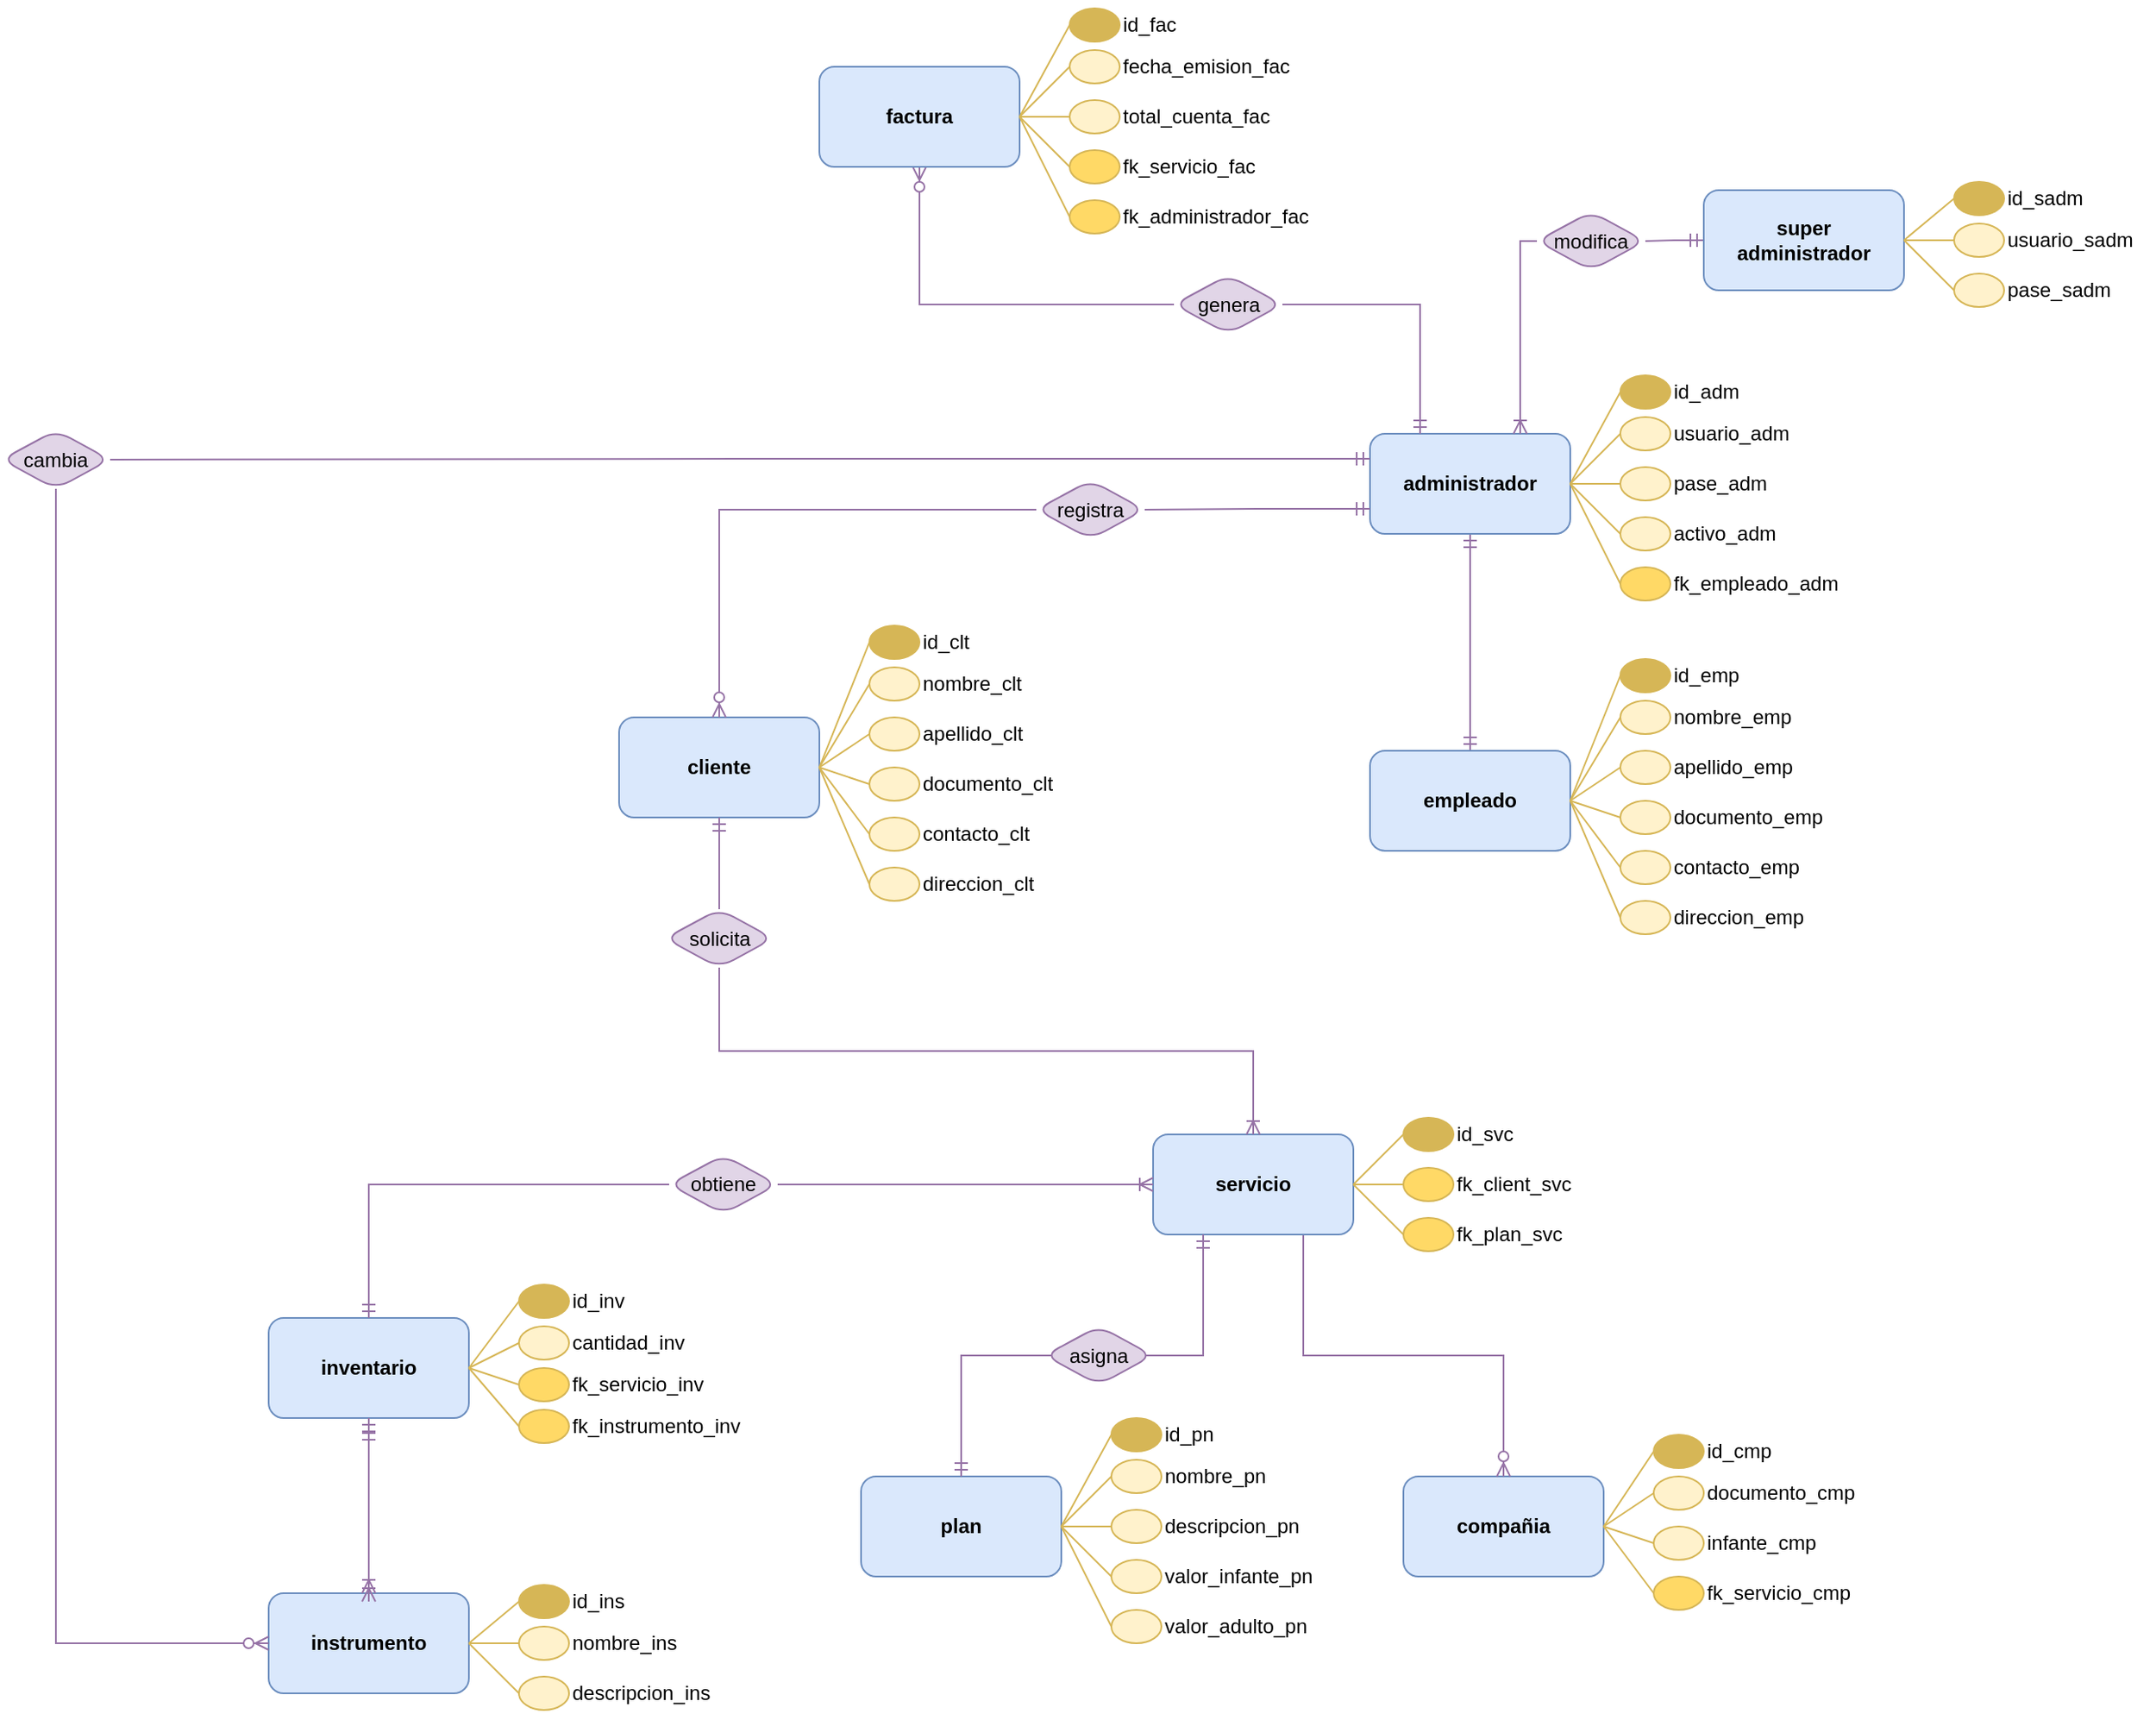 <mxfile version="20.3.0" type="device" pages="3"><diagram id="R2lEEEUBdFMjLlhIrx00" name="branch_main_service"><mxGraphModel dx="3020" dy="1363" grid="1" gridSize="10" guides="1" tooltips="1" connect="1" arrows="1" fold="1" page="1" pageScale="1" pageWidth="850" pageHeight="1100" math="0" shadow="0" extFonts="Permanent Marker^https://fonts.googleapis.com/css?family=Permanent+Marker"><root><mxCell id="0"/><mxCell id="1" parent="0"/><mxCell id="MgGobHa3tv8JXcRq93_x-345" value="" style="group" vertex="1" connectable="0" parent="1"><mxGeometry x="-430" y="980" width="270" height="85" as="geometry"/></mxCell><mxCell id="MgGobHa3tv8JXcRq93_x-324" value="instrumento" style="rounded=1;whiteSpace=wrap;html=1;hachureGap=4;fillColor=#dae8fc;strokeColor=#6c8ebf;fontStyle=1" vertex="1" parent="MgGobHa3tv8JXcRq93_x-345"><mxGeometry y="10" width="120" height="60" as="geometry"/></mxCell><mxCell id="MgGobHa3tv8JXcRq93_x-325" value="" style="group;align=left;" vertex="1" connectable="0" parent="MgGobHa3tv8JXcRq93_x-345"><mxGeometry x="150" width="90" height="30" as="geometry"/></mxCell><mxCell id="MgGobHa3tv8JXcRq93_x-326" value="" style="ellipse;whiteSpace=wrap;html=1;hachureGap=4;rounded=1;fillColor=#D6B656;strokeColor=#d6b656;align=left;" vertex="1" parent="MgGobHa3tv8JXcRq93_x-325"><mxGeometry y="5" width="30" height="20" as="geometry"/></mxCell><mxCell id="MgGobHa3tv8JXcRq93_x-327" value="id_ins" style="text;html=1;strokeColor=none;fillColor=none;align=left;verticalAlign=middle;whiteSpace=wrap;rounded=0;shadow=0;glass=0;sketch=0;" vertex="1" parent="MgGobHa3tv8JXcRq93_x-325"><mxGeometry x="30" width="60" height="30" as="geometry"/></mxCell><mxCell id="MgGobHa3tv8JXcRq93_x-328" value="" style="group;align=left;" vertex="1" connectable="0" parent="MgGobHa3tv8JXcRq93_x-345"><mxGeometry x="150" y="25" width="120" height="30" as="geometry"/></mxCell><mxCell id="MgGobHa3tv8JXcRq93_x-329" value="" style="ellipse;whiteSpace=wrap;html=1;hachureGap=4;rounded=1;fillColor=#fff2cc;strokeColor=#d6b656;align=left;" vertex="1" parent="MgGobHa3tv8JXcRq93_x-328"><mxGeometry y="5" width="30" height="20" as="geometry"/></mxCell><mxCell id="MgGobHa3tv8JXcRq93_x-330" value="nombre_ins" style="text;html=1;strokeColor=none;fillColor=none;align=left;verticalAlign=middle;whiteSpace=wrap;rounded=0;shadow=0;glass=0;sketch=0;" vertex="1" parent="MgGobHa3tv8JXcRq93_x-328"><mxGeometry x="30" width="90" height="30" as="geometry"/></mxCell><mxCell id="MgGobHa3tv8JXcRq93_x-331" value="" style="endArrow=none;html=1;rounded=0;entryX=0;entryY=0.5;entryDx=0;entryDy=0;exitX=1;exitY=0.5;exitDx=0;exitDy=0;fillColor=#fff2cc;strokeColor=#d6b656;" edge="1" source="MgGobHa3tv8JXcRq93_x-324" target="MgGobHa3tv8JXcRq93_x-329" parent="MgGobHa3tv8JXcRq93_x-345"><mxGeometry width="50" height="50" relative="1" as="geometry"><mxPoint x="120" y="60" as="sourcePoint"/><mxPoint x="170" y="10" as="targetPoint"/></mxGeometry></mxCell><mxCell id="MgGobHa3tv8JXcRq93_x-332" value="" style="group;align=left;" vertex="1" connectable="0" parent="MgGobHa3tv8JXcRq93_x-345"><mxGeometry x="150" y="55" width="120" height="30" as="geometry"/></mxCell><mxCell id="MgGobHa3tv8JXcRq93_x-333" value="" style="ellipse;whiteSpace=wrap;html=1;hachureGap=4;rounded=1;fillColor=#fff2cc;strokeColor=#d6b656;align=left;" vertex="1" parent="MgGobHa3tv8JXcRq93_x-332"><mxGeometry y="5" width="30" height="20" as="geometry"/></mxCell><mxCell id="MgGobHa3tv8JXcRq93_x-334" value="descripcion_ins" style="text;html=1;strokeColor=none;fillColor=none;align=left;verticalAlign=middle;whiteSpace=wrap;rounded=0;shadow=0;glass=0;sketch=0;" vertex="1" parent="MgGobHa3tv8JXcRq93_x-332"><mxGeometry x="30" width="90" height="30" as="geometry"/></mxCell><mxCell id="MgGobHa3tv8JXcRq93_x-335" value="" style="endArrow=none;html=1;rounded=0;entryX=0;entryY=0.5;entryDx=0;entryDy=0;exitX=1;exitY=0.5;exitDx=0;exitDy=0;fillColor=#fff2cc;strokeColor=#d6b656;" edge="1" source="MgGobHa3tv8JXcRq93_x-324" target="MgGobHa3tv8JXcRq93_x-333" parent="MgGobHa3tv8JXcRq93_x-345"><mxGeometry width="50" height="50" relative="1" as="geometry"><mxPoint x="359.4" y="-889.22" as="sourcePoint"/><mxPoint x="390" y="-870" as="targetPoint"/></mxGeometry></mxCell><mxCell id="MgGobHa3tv8JXcRq93_x-343" value="" style="endArrow=none;html=1;rounded=0;entryX=0;entryY=0.5;entryDx=0;entryDy=0;exitX=1;exitY=0.5;exitDx=0;exitDy=0;fillColor=#fff2cc;strokeColor=#d6b656;" edge="1" source="MgGobHa3tv8JXcRq93_x-324" target="MgGobHa3tv8JXcRq93_x-326" parent="MgGobHa3tv8JXcRq93_x-345"><mxGeometry width="50" height="50" relative="1" as="geometry"><mxPoint x="-260" y="900" as="sourcePoint"/><mxPoint x="-210" y="850" as="targetPoint"/></mxGeometry></mxCell><mxCell id="MgGobHa3tv8JXcRq93_x-363" value="" style="group" vertex="1" connectable="0" parent="1"><mxGeometry x="-430" y="800" width="290" height="105" as="geometry"/></mxCell><mxCell id="MgGobHa3tv8JXcRq93_x-291" value="inventario" style="rounded=1;whiteSpace=wrap;html=1;hachureGap=4;fillColor=#dae8fc;strokeColor=#6c8ebf;fontStyle=1" vertex="1" parent="MgGobHa3tv8JXcRq93_x-363"><mxGeometry y="25" width="120" height="60" as="geometry"/></mxCell><mxCell id="MgGobHa3tv8JXcRq93_x-292" value="" style="group;align=left;" vertex="1" connectable="0" parent="MgGobHa3tv8JXcRq93_x-363"><mxGeometry x="150" width="90" height="30" as="geometry"/></mxCell><mxCell id="MgGobHa3tv8JXcRq93_x-293" value="" style="ellipse;whiteSpace=wrap;html=1;hachureGap=4;rounded=1;fillColor=#D6B656;strokeColor=#d6b656;align=left;" vertex="1" parent="MgGobHa3tv8JXcRq93_x-292"><mxGeometry y="5" width="30" height="20" as="geometry"/></mxCell><mxCell id="MgGobHa3tv8JXcRq93_x-294" value="id_inv" style="text;html=1;strokeColor=none;fillColor=none;align=left;verticalAlign=middle;whiteSpace=wrap;rounded=0;shadow=0;glass=0;sketch=0;" vertex="1" parent="MgGobHa3tv8JXcRq93_x-292"><mxGeometry x="30" width="60" height="30" as="geometry"/></mxCell><mxCell id="MgGobHa3tv8JXcRq93_x-295" value="" style="group;align=left;" vertex="1" connectable="0" parent="MgGobHa3tv8JXcRq93_x-363"><mxGeometry x="150" y="25" width="120" height="30" as="geometry"/></mxCell><mxCell id="MgGobHa3tv8JXcRq93_x-296" value="" style="ellipse;whiteSpace=wrap;html=1;hachureGap=4;rounded=1;fillColor=#fff2cc;strokeColor=#d6b656;align=left;" vertex="1" parent="MgGobHa3tv8JXcRq93_x-295"><mxGeometry y="5" width="30" height="20" as="geometry"/></mxCell><mxCell id="MgGobHa3tv8JXcRq93_x-297" value="cantidad_inv" style="text;html=1;strokeColor=none;fillColor=none;align=left;verticalAlign=middle;whiteSpace=wrap;rounded=0;shadow=0;glass=0;sketch=0;" vertex="1" parent="MgGobHa3tv8JXcRq93_x-295"><mxGeometry x="30" width="90" height="30" as="geometry"/></mxCell><mxCell id="MgGobHa3tv8JXcRq93_x-298" value="" style="endArrow=none;html=1;rounded=0;entryX=0;entryY=0.5;entryDx=0;entryDy=0;exitX=1;exitY=0.5;exitDx=0;exitDy=0;fillColor=#fff2cc;strokeColor=#d6b656;" edge="1" source="MgGobHa3tv8JXcRq93_x-291" target="MgGobHa3tv8JXcRq93_x-296" parent="MgGobHa3tv8JXcRq93_x-363"><mxGeometry width="50" height="50" relative="1" as="geometry"><mxPoint x="120" y="60" as="sourcePoint"/><mxPoint x="170" y="10" as="targetPoint"/></mxGeometry></mxCell><mxCell id="MgGobHa3tv8JXcRq93_x-303" value="" style="endArrow=none;html=1;rounded=0;entryX=0;entryY=0.5;entryDx=0;entryDy=0;exitX=1;exitY=0.5;exitDx=0;exitDy=0;fillColor=#fff2cc;strokeColor=#d6b656;" edge="1" source="MgGobHa3tv8JXcRq93_x-291" target="MgGobHa3tv8JXcRq93_x-305" parent="MgGobHa3tv8JXcRq93_x-363"><mxGeometry width="50" height="50" relative="1" as="geometry"><mxPoint x="91.5" y="115" as="sourcePoint"/><mxPoint x="150" y="100" as="targetPoint"/></mxGeometry></mxCell><mxCell id="MgGobHa3tv8JXcRq93_x-304" value="" style="endArrow=none;html=1;rounded=0;entryX=0;entryY=0.5;entryDx=0;entryDy=0;exitX=1;exitY=0.5;exitDx=0;exitDy=0;fillColor=#fff2cc;strokeColor=#d6b656;" edge="1" source="MgGobHa3tv8JXcRq93_x-291" target="MgGobHa3tv8JXcRq93_x-293" parent="MgGobHa3tv8JXcRq93_x-363"><mxGeometry width="50" height="50" relative="1" as="geometry"><mxPoint x="-260" y="900" as="sourcePoint"/><mxPoint x="-210" y="850" as="targetPoint"/></mxGeometry></mxCell><mxCell id="MgGobHa3tv8JXcRq93_x-307" value="" style="group" vertex="1" connectable="0" parent="MgGobHa3tv8JXcRq93_x-363"><mxGeometry x="150" y="50" width="140" height="30" as="geometry"/></mxCell><mxCell id="MgGobHa3tv8JXcRq93_x-305" value="" style="ellipse;whiteSpace=wrap;html=1;hachureGap=4;rounded=1;fillColor=#FFD966;strokeColor=#d6b656;align=left;" vertex="1" parent="MgGobHa3tv8JXcRq93_x-307"><mxGeometry y="5" width="30" height="20" as="geometry"/></mxCell><mxCell id="MgGobHa3tv8JXcRq93_x-306" value="fk_servicio_inv" style="text;html=1;strokeColor=none;fillColor=none;align=left;verticalAlign=middle;whiteSpace=wrap;rounded=0;shadow=0;glass=0;sketch=0;" vertex="1" parent="MgGobHa3tv8JXcRq93_x-307"><mxGeometry x="30" width="110" height="30" as="geometry"/></mxCell><mxCell id="MgGobHa3tv8JXcRq93_x-308" value="" style="group" vertex="1" connectable="0" parent="MgGobHa3tv8JXcRq93_x-363"><mxGeometry x="150" y="75" width="140" height="30" as="geometry"/></mxCell><mxCell id="MgGobHa3tv8JXcRq93_x-309" value="" style="ellipse;whiteSpace=wrap;html=1;hachureGap=4;rounded=1;fillColor=#FFD966;strokeColor=#d6b656;align=left;" vertex="1" parent="MgGobHa3tv8JXcRq93_x-308"><mxGeometry y="5" width="30" height="20" as="geometry"/></mxCell><mxCell id="MgGobHa3tv8JXcRq93_x-310" value="fk_instrumento_inv" style="text;html=1;strokeColor=none;fillColor=none;align=left;verticalAlign=middle;whiteSpace=wrap;rounded=0;shadow=0;glass=0;sketch=0;" vertex="1" parent="MgGobHa3tv8JXcRq93_x-308"><mxGeometry x="30" width="110" height="30" as="geometry"/></mxCell><mxCell id="MgGobHa3tv8JXcRq93_x-323" value="" style="endArrow=none;html=1;rounded=0;entryX=0;entryY=0.5;entryDx=0;entryDy=0;exitX=1;exitY=0.5;exitDx=0;exitDy=0;fillColor=#fff2cc;strokeColor=#d6b656;" edge="1" parent="MgGobHa3tv8JXcRq93_x-363" source="MgGobHa3tv8JXcRq93_x-291" target="MgGobHa3tv8JXcRq93_x-309"><mxGeometry width="50" height="50" relative="1" as="geometry"><mxPoint x="130" y="70" as="sourcePoint"/><mxPoint x="160" y="75" as="targetPoint"/></mxGeometry></mxCell><mxCell id="MgGobHa3tv8JXcRq93_x-364" value="" style="fontSize=12;html=1;endArrow=ERoneToMany;startArrow=ERmandOne;rounded=0;exitX=0.5;exitY=1;exitDx=0;exitDy=0;entryX=0.5;entryY=0;entryDx=0;entryDy=0;fillColor=#e1d5e7;strokeColor=#9673a6;" edge="1" parent="1" source="MgGobHa3tv8JXcRq93_x-291" target="MgGobHa3tv8JXcRq93_x-324"><mxGeometry width="100" height="100" relative="1" as="geometry"><mxPoint x="-259" y="1010" as="sourcePoint"/><mxPoint x="-159" y="910" as="targetPoint"/></mxGeometry></mxCell><mxCell id="MgGobHa3tv8JXcRq93_x-365" value="" style="group" vertex="1" connectable="0" parent="1"><mxGeometry x="250" y="890" width="290" height="115" as="geometry"/></mxCell><mxCell id="MgGobHa3tv8JXcRq93_x-214" value="compañia" style="rounded=1;whiteSpace=wrap;html=1;hachureGap=4;fillColor=#dae8fc;strokeColor=#6c8ebf;fontStyle=1" vertex="1" parent="MgGobHa3tv8JXcRq93_x-365"><mxGeometry y="30" width="120" height="60" as="geometry"/></mxCell><mxCell id="MgGobHa3tv8JXcRq93_x-215" value="" style="group;align=left;" vertex="1" connectable="0" parent="MgGobHa3tv8JXcRq93_x-365"><mxGeometry x="150" width="90" height="30" as="geometry"/></mxCell><mxCell id="MgGobHa3tv8JXcRq93_x-216" value="" style="ellipse;whiteSpace=wrap;html=1;hachureGap=4;rounded=1;fillColor=#D6B656;strokeColor=#d6b656;align=left;" vertex="1" parent="MgGobHa3tv8JXcRq93_x-215"><mxGeometry y="5" width="30" height="20" as="geometry"/></mxCell><mxCell id="MgGobHa3tv8JXcRq93_x-217" value="id_cmp" style="text;html=1;strokeColor=none;fillColor=none;align=left;verticalAlign=middle;whiteSpace=wrap;rounded=0;shadow=0;glass=0;sketch=0;" vertex="1" parent="MgGobHa3tv8JXcRq93_x-215"><mxGeometry x="30" width="60" height="30" as="geometry"/></mxCell><mxCell id="MgGobHa3tv8JXcRq93_x-218" value="" style="group;align=left;" vertex="1" connectable="0" parent="MgGobHa3tv8JXcRq93_x-365"><mxGeometry x="150" y="25" width="120" height="30" as="geometry"/></mxCell><mxCell id="MgGobHa3tv8JXcRq93_x-219" value="" style="ellipse;whiteSpace=wrap;html=1;hachureGap=4;rounded=1;fillColor=#fff2cc;strokeColor=#d6b656;align=left;" vertex="1" parent="MgGobHa3tv8JXcRq93_x-218"><mxGeometry y="5" width="30" height="20" as="geometry"/></mxCell><mxCell id="MgGobHa3tv8JXcRq93_x-220" value="documento_cmp" style="text;html=1;strokeColor=none;fillColor=none;align=left;verticalAlign=middle;whiteSpace=wrap;rounded=0;shadow=0;glass=0;sketch=0;" vertex="1" parent="MgGobHa3tv8JXcRq93_x-218"><mxGeometry x="30" width="90" height="30" as="geometry"/></mxCell><mxCell id="MgGobHa3tv8JXcRq93_x-221" value="" style="endArrow=none;html=1;rounded=0;entryX=0;entryY=0.5;entryDx=0;entryDy=0;exitX=1;exitY=0.5;exitDx=0;exitDy=0;fillColor=#fff2cc;strokeColor=#d6b656;" edge="1" source="MgGobHa3tv8JXcRq93_x-214" target="MgGobHa3tv8JXcRq93_x-219" parent="MgGobHa3tv8JXcRq93_x-365"><mxGeometry width="50" height="50" relative="1" as="geometry"><mxPoint x="120" y="60" as="sourcePoint"/><mxPoint x="170" y="10" as="targetPoint"/></mxGeometry></mxCell><mxCell id="MgGobHa3tv8JXcRq93_x-222" value="" style="group;align=left;" vertex="1" connectable="0" parent="MgGobHa3tv8JXcRq93_x-365"><mxGeometry x="150" y="55" width="120" height="30" as="geometry"/></mxCell><mxCell id="MgGobHa3tv8JXcRq93_x-223" value="" style="ellipse;whiteSpace=wrap;html=1;hachureGap=4;rounded=1;fillColor=#fff2cc;strokeColor=#d6b656;align=left;" vertex="1" parent="MgGobHa3tv8JXcRq93_x-222"><mxGeometry y="5" width="30" height="20" as="geometry"/></mxCell><mxCell id="MgGobHa3tv8JXcRq93_x-224" value="infante_cmp" style="text;html=1;strokeColor=none;fillColor=none;align=left;verticalAlign=middle;whiteSpace=wrap;rounded=0;shadow=0;glass=0;sketch=0;" vertex="1" parent="MgGobHa3tv8JXcRq93_x-222"><mxGeometry x="30" width="90" height="30" as="geometry"/></mxCell><mxCell id="MgGobHa3tv8JXcRq93_x-225" value="" style="endArrow=none;html=1;rounded=0;entryX=0;entryY=0.5;entryDx=0;entryDy=0;exitX=1;exitY=0.5;exitDx=0;exitDy=0;fillColor=#fff2cc;strokeColor=#d6b656;" edge="1" source="MgGobHa3tv8JXcRq93_x-214" target="MgGobHa3tv8JXcRq93_x-223" parent="MgGobHa3tv8JXcRq93_x-365"><mxGeometry width="50" height="50" relative="1" as="geometry"><mxPoint x="359.4" y="-889.22" as="sourcePoint"/><mxPoint x="390" y="-870" as="targetPoint"/></mxGeometry></mxCell><mxCell id="MgGobHa3tv8JXcRq93_x-229" value="" style="endArrow=none;html=1;rounded=0;entryX=0;entryY=0.5;entryDx=0;entryDy=0;exitX=1;exitY=0.5;exitDx=0;exitDy=0;fillColor=#fff2cc;strokeColor=#d6b656;" edge="1" source="MgGobHa3tv8JXcRq93_x-214" target="MgGobHa3tv8JXcRq93_x-235" parent="MgGobHa3tv8JXcRq93_x-365"><mxGeometry width="50" height="50" relative="1" as="geometry"><mxPoint x="91.5" y="115" as="sourcePoint"/><mxPoint x="150" y="100" as="targetPoint"/></mxGeometry></mxCell><mxCell id="MgGobHa3tv8JXcRq93_x-233" value="" style="endArrow=none;html=1;rounded=0;entryX=0;entryY=0.5;entryDx=0;entryDy=0;exitX=1;exitY=0.5;exitDx=0;exitDy=0;fillColor=#fff2cc;strokeColor=#d6b656;" edge="1" source="MgGobHa3tv8JXcRq93_x-214" target="MgGobHa3tv8JXcRq93_x-216" parent="MgGobHa3tv8JXcRq93_x-365"><mxGeometry width="50" height="50" relative="1" as="geometry"><mxPoint x="-260" y="900" as="sourcePoint"/><mxPoint x="-210" y="850" as="targetPoint"/></mxGeometry></mxCell><mxCell id="MgGobHa3tv8JXcRq93_x-235" value="" style="ellipse;whiteSpace=wrap;html=1;hachureGap=4;rounded=1;fillColor=#FFD966;strokeColor=#d6b656;align=left;" vertex="1" parent="MgGobHa3tv8JXcRq93_x-365"><mxGeometry x="150" y="90" width="30" height="20" as="geometry"/></mxCell><mxCell id="MgGobHa3tv8JXcRq93_x-228" value="fk_servicio_cmp" style="text;html=1;strokeColor=none;fillColor=none;align=left;verticalAlign=middle;whiteSpace=wrap;rounded=0;shadow=0;glass=0;sketch=0;" vertex="1" parent="MgGobHa3tv8JXcRq93_x-365"><mxGeometry x="180" y="85" width="110" height="30" as="geometry"/></mxCell><mxCell id="MgGobHa3tv8JXcRq93_x-367" value="" style="group" vertex="1" connectable="0" parent="1"><mxGeometry x="-75" y="880" width="290" height="145" as="geometry"/></mxCell><mxCell id="MgGobHa3tv8JXcRq93_x-189" value="plan" style="rounded=1;whiteSpace=wrap;html=1;hachureGap=4;fillColor=#dae8fc;strokeColor=#6c8ebf;fontStyle=1" vertex="1" parent="MgGobHa3tv8JXcRq93_x-367"><mxGeometry y="40" width="120" height="60" as="geometry"/></mxCell><mxCell id="MgGobHa3tv8JXcRq93_x-190" value="" style="group;align=left;" vertex="1" connectable="0" parent="MgGobHa3tv8JXcRq93_x-367"><mxGeometry x="150" width="90" height="30" as="geometry"/></mxCell><mxCell id="MgGobHa3tv8JXcRq93_x-191" value="" style="ellipse;whiteSpace=wrap;html=1;hachureGap=4;rounded=1;fillColor=#D6B656;strokeColor=#d6b656;align=left;" vertex="1" parent="MgGobHa3tv8JXcRq93_x-190"><mxGeometry y="5" width="30" height="20" as="geometry"/></mxCell><mxCell id="MgGobHa3tv8JXcRq93_x-192" value="id_pn" style="text;html=1;strokeColor=none;fillColor=none;align=left;verticalAlign=middle;whiteSpace=wrap;rounded=0;shadow=0;glass=0;sketch=0;" vertex="1" parent="MgGobHa3tv8JXcRq93_x-190"><mxGeometry x="30" width="60" height="30" as="geometry"/></mxCell><mxCell id="MgGobHa3tv8JXcRq93_x-193" value="" style="group;align=left;" vertex="1" connectable="0" parent="MgGobHa3tv8JXcRq93_x-367"><mxGeometry x="150" y="25" width="120" height="30" as="geometry"/></mxCell><mxCell id="MgGobHa3tv8JXcRq93_x-194" value="" style="ellipse;whiteSpace=wrap;html=1;hachureGap=4;rounded=1;fillColor=#fff2cc;strokeColor=#d6b656;align=left;" vertex="1" parent="MgGobHa3tv8JXcRq93_x-193"><mxGeometry y="5" width="30" height="20" as="geometry"/></mxCell><mxCell id="MgGobHa3tv8JXcRq93_x-195" value="nombre_pn" style="text;html=1;strokeColor=none;fillColor=none;align=left;verticalAlign=middle;whiteSpace=wrap;rounded=0;shadow=0;glass=0;sketch=0;" vertex="1" parent="MgGobHa3tv8JXcRq93_x-193"><mxGeometry x="30" width="90" height="30" as="geometry"/></mxCell><mxCell id="MgGobHa3tv8JXcRq93_x-196" value="" style="endArrow=none;html=1;rounded=0;entryX=0;entryY=0.5;entryDx=0;entryDy=0;exitX=1;exitY=0.5;exitDx=0;exitDy=0;fillColor=#fff2cc;strokeColor=#d6b656;" edge="1" source="MgGobHa3tv8JXcRq93_x-189" target="MgGobHa3tv8JXcRq93_x-194" parent="MgGobHa3tv8JXcRq93_x-367"><mxGeometry width="50" height="50" relative="1" as="geometry"><mxPoint x="120" y="60" as="sourcePoint"/><mxPoint x="170" y="10" as="targetPoint"/></mxGeometry></mxCell><mxCell id="MgGobHa3tv8JXcRq93_x-197" value="" style="group;align=left;" vertex="1" connectable="0" parent="MgGobHa3tv8JXcRq93_x-367"><mxGeometry x="150" y="55" width="120" height="30" as="geometry"/></mxCell><mxCell id="MgGobHa3tv8JXcRq93_x-198" value="" style="ellipse;whiteSpace=wrap;html=1;hachureGap=4;rounded=1;fillColor=#fff2cc;strokeColor=#d6b656;align=left;" vertex="1" parent="MgGobHa3tv8JXcRq93_x-197"><mxGeometry y="5" width="30" height="20" as="geometry"/></mxCell><mxCell id="MgGobHa3tv8JXcRq93_x-199" value="descripcion_pn" style="text;html=1;strokeColor=none;fillColor=none;align=left;verticalAlign=middle;whiteSpace=wrap;rounded=0;shadow=0;glass=0;sketch=0;" vertex="1" parent="MgGobHa3tv8JXcRq93_x-197"><mxGeometry x="30" width="90" height="30" as="geometry"/></mxCell><mxCell id="MgGobHa3tv8JXcRq93_x-200" value="" style="endArrow=none;html=1;rounded=0;entryX=0;entryY=0.5;entryDx=0;entryDy=0;exitX=1;exitY=0.5;exitDx=0;exitDy=0;fillColor=#fff2cc;strokeColor=#d6b656;" edge="1" source="MgGobHa3tv8JXcRq93_x-189" target="MgGobHa3tv8JXcRq93_x-198" parent="MgGobHa3tv8JXcRq93_x-367"><mxGeometry width="50" height="50" relative="1" as="geometry"><mxPoint x="359.4" y="-889.22" as="sourcePoint"/><mxPoint x="390" y="-870" as="targetPoint"/></mxGeometry></mxCell><mxCell id="MgGobHa3tv8JXcRq93_x-201" value="" style="group;align=left;" vertex="1" connectable="0" parent="MgGobHa3tv8JXcRq93_x-367"><mxGeometry x="150" y="85" width="140" height="30" as="geometry"/></mxCell><mxCell id="MgGobHa3tv8JXcRq93_x-202" value="" style="ellipse;whiteSpace=wrap;html=1;hachureGap=4;rounded=1;fillColor=#fff2cc;strokeColor=#d6b656;align=left;" vertex="1" parent="MgGobHa3tv8JXcRq93_x-201"><mxGeometry y="5" width="30" height="20" as="geometry"/></mxCell><mxCell id="MgGobHa3tv8JXcRq93_x-203" value="valor_infante_pn" style="text;html=1;strokeColor=none;fillColor=none;align=left;verticalAlign=middle;whiteSpace=wrap;rounded=0;shadow=0;glass=0;sketch=0;" vertex="1" parent="MgGobHa3tv8JXcRq93_x-201"><mxGeometry x="30" width="110" height="30" as="geometry"/></mxCell><mxCell id="MgGobHa3tv8JXcRq93_x-205" value="" style="endArrow=none;html=1;rounded=0;entryX=0;entryY=0.5;entryDx=0;entryDy=0;exitX=1;exitY=0.5;exitDx=0;exitDy=0;fillColor=#fff2cc;strokeColor=#d6b656;" edge="1" source="MgGobHa3tv8JXcRq93_x-189" target="MgGobHa3tv8JXcRq93_x-202" parent="MgGobHa3tv8JXcRq93_x-367"><mxGeometry width="50" height="50" relative="1" as="geometry"><mxPoint x="91.5" y="115" as="sourcePoint"/><mxPoint x="121.5" y="156" as="targetPoint"/></mxGeometry></mxCell><mxCell id="MgGobHa3tv8JXcRq93_x-206" value="" style="group;align=left;" vertex="1" connectable="0" parent="MgGobHa3tv8JXcRq93_x-367"><mxGeometry x="150" y="115" width="140" height="30" as="geometry"/></mxCell><mxCell id="MgGobHa3tv8JXcRq93_x-207" value="" style="ellipse;whiteSpace=wrap;html=1;hachureGap=4;rounded=1;fillColor=#fff2cc;strokeColor=#d6b656;align=left;" vertex="1" parent="MgGobHa3tv8JXcRq93_x-206"><mxGeometry y="5" width="30" height="20" as="geometry"/></mxCell><mxCell id="MgGobHa3tv8JXcRq93_x-208" value="valor_adulto_pn" style="text;html=1;strokeColor=none;fillColor=none;align=left;verticalAlign=middle;whiteSpace=wrap;rounded=0;shadow=0;glass=0;sketch=0;" vertex="1" parent="MgGobHa3tv8JXcRq93_x-206"><mxGeometry x="30" width="110" height="30" as="geometry"/></mxCell><mxCell id="MgGobHa3tv8JXcRq93_x-212" value="" style="endArrow=none;html=1;rounded=0;entryX=0;entryY=0.5;entryDx=0;entryDy=0;exitX=1;exitY=0.5;exitDx=0;exitDy=0;fillColor=#fff2cc;strokeColor=#d6b656;" edge="1" source="MgGobHa3tv8JXcRq93_x-189" target="MgGobHa3tv8JXcRq93_x-191" parent="MgGobHa3tv8JXcRq93_x-367"><mxGeometry width="50" height="50" relative="1" as="geometry"><mxPoint x="-260" y="900" as="sourcePoint"/><mxPoint x="-210" y="850" as="targetPoint"/></mxGeometry></mxCell><mxCell id="MgGobHa3tv8JXcRq93_x-213" value="" style="endArrow=none;html=1;rounded=0;entryX=0;entryY=0.5;entryDx=0;entryDy=0;exitX=1;exitY=0.5;exitDx=0;exitDy=0;fillColor=#fff2cc;strokeColor=#d6b656;" edge="1" source="MgGobHa3tv8JXcRq93_x-189" target="MgGobHa3tv8JXcRq93_x-207" parent="MgGobHa3tv8JXcRq93_x-367"><mxGeometry width="50" height="50" relative="1" as="geometry"><mxPoint x="130" y="100" as="sourcePoint"/><mxPoint x="160.0" y="170" as="targetPoint"/></mxGeometry></mxCell><mxCell id="MgGobHa3tv8JXcRq93_x-368" value="" style="group" vertex="1" connectable="0" parent="1"><mxGeometry x="-220" y="405" width="290" height="175" as="geometry"/></mxCell><mxCell id="MgGobHa3tv8JXcRq93_x-143" value="cliente" style="rounded=1;whiteSpace=wrap;html=1;hachureGap=4;fillColor=#dae8fc;strokeColor=#6c8ebf;fontStyle=1" vertex="1" parent="MgGobHa3tv8JXcRq93_x-368"><mxGeometry y="60" width="120" height="60" as="geometry"/></mxCell><mxCell id="MgGobHa3tv8JXcRq93_x-144" value="" style="group;align=left;" vertex="1" connectable="0" parent="MgGobHa3tv8JXcRq93_x-368"><mxGeometry x="150" width="90" height="30" as="geometry"/></mxCell><mxCell id="MgGobHa3tv8JXcRq93_x-145" value="" style="ellipse;whiteSpace=wrap;html=1;hachureGap=4;rounded=1;fillColor=#D6B656;strokeColor=#d6b656;align=left;" vertex="1" parent="MgGobHa3tv8JXcRq93_x-144"><mxGeometry y="5" width="30" height="20" as="geometry"/></mxCell><mxCell id="MgGobHa3tv8JXcRq93_x-146" value="id_clt" style="text;html=1;strokeColor=none;fillColor=none;align=left;verticalAlign=middle;whiteSpace=wrap;rounded=0;shadow=0;glass=0;sketch=0;" vertex="1" parent="MgGobHa3tv8JXcRq93_x-144"><mxGeometry x="30" width="60" height="30" as="geometry"/></mxCell><mxCell id="MgGobHa3tv8JXcRq93_x-147" value="" style="group;align=left;" vertex="1" connectable="0" parent="MgGobHa3tv8JXcRq93_x-368"><mxGeometry x="150" y="25" width="120" height="30" as="geometry"/></mxCell><mxCell id="MgGobHa3tv8JXcRq93_x-148" value="" style="ellipse;whiteSpace=wrap;html=1;hachureGap=4;rounded=1;fillColor=#fff2cc;strokeColor=#d6b656;align=left;" vertex="1" parent="MgGobHa3tv8JXcRq93_x-147"><mxGeometry y="5" width="30" height="20" as="geometry"/></mxCell><mxCell id="MgGobHa3tv8JXcRq93_x-149" value="nombre_clt" style="text;html=1;strokeColor=none;fillColor=none;align=left;verticalAlign=middle;whiteSpace=wrap;rounded=0;shadow=0;glass=0;sketch=0;" vertex="1" parent="MgGobHa3tv8JXcRq93_x-147"><mxGeometry x="30" width="90" height="30" as="geometry"/></mxCell><mxCell id="MgGobHa3tv8JXcRq93_x-150" value="" style="endArrow=none;html=1;rounded=0;entryX=0;entryY=0.5;entryDx=0;entryDy=0;exitX=1;exitY=0.5;exitDx=0;exitDy=0;fillColor=#fff2cc;strokeColor=#d6b656;" edge="1" source="MgGobHa3tv8JXcRq93_x-143" target="MgGobHa3tv8JXcRq93_x-148" parent="MgGobHa3tv8JXcRq93_x-368"><mxGeometry width="50" height="50" relative="1" as="geometry"><mxPoint x="120" y="60" as="sourcePoint"/><mxPoint x="170" y="10" as="targetPoint"/></mxGeometry></mxCell><mxCell id="MgGobHa3tv8JXcRq93_x-151" value="" style="group;align=left;" vertex="1" connectable="0" parent="MgGobHa3tv8JXcRq93_x-368"><mxGeometry x="150" y="55" width="120" height="30" as="geometry"/></mxCell><mxCell id="MgGobHa3tv8JXcRq93_x-152" value="" style="ellipse;whiteSpace=wrap;html=1;hachureGap=4;rounded=1;fillColor=#fff2cc;strokeColor=#d6b656;align=left;" vertex="1" parent="MgGobHa3tv8JXcRq93_x-151"><mxGeometry y="5" width="30" height="20" as="geometry"/></mxCell><mxCell id="MgGobHa3tv8JXcRq93_x-153" value="apellido_clt" style="text;html=1;strokeColor=none;fillColor=none;align=left;verticalAlign=middle;whiteSpace=wrap;rounded=0;shadow=0;glass=0;sketch=0;" vertex="1" parent="MgGobHa3tv8JXcRq93_x-151"><mxGeometry x="30" width="90" height="30" as="geometry"/></mxCell><mxCell id="MgGobHa3tv8JXcRq93_x-154" value="" style="endArrow=none;html=1;rounded=0;entryX=0;entryY=0.5;entryDx=0;entryDy=0;exitX=1;exitY=0.5;exitDx=0;exitDy=0;fillColor=#fff2cc;strokeColor=#d6b656;" edge="1" source="MgGobHa3tv8JXcRq93_x-143" target="MgGobHa3tv8JXcRq93_x-152" parent="MgGobHa3tv8JXcRq93_x-368"><mxGeometry width="50" height="50" relative="1" as="geometry"><mxPoint x="359.4" y="-889.22" as="sourcePoint"/><mxPoint x="390" y="-870" as="targetPoint"/></mxGeometry></mxCell><mxCell id="MgGobHa3tv8JXcRq93_x-155" value="" style="group;align=left;" vertex="1" connectable="0" parent="MgGobHa3tv8JXcRq93_x-368"><mxGeometry x="150" y="85" width="140" height="30" as="geometry"/></mxCell><mxCell id="MgGobHa3tv8JXcRq93_x-156" value="" style="ellipse;whiteSpace=wrap;html=1;hachureGap=4;rounded=1;fillColor=#fff2cc;strokeColor=#d6b656;align=left;" vertex="1" parent="MgGobHa3tv8JXcRq93_x-155"><mxGeometry y="5" width="30" height="20" as="geometry"/></mxCell><mxCell id="MgGobHa3tv8JXcRq93_x-157" value="documento_clt" style="text;html=1;strokeColor=none;fillColor=none;align=left;verticalAlign=middle;whiteSpace=wrap;rounded=0;shadow=0;glass=0;sketch=0;" vertex="1" parent="MgGobHa3tv8JXcRq93_x-155"><mxGeometry x="30" width="110" height="30" as="geometry"/></mxCell><mxCell id="MgGobHa3tv8JXcRq93_x-158" value="" style="endArrow=none;html=1;rounded=0;entryX=0;entryY=0.5;entryDx=0;entryDy=0;exitX=1;exitY=0.5;exitDx=0;exitDy=0;fillColor=#fff2cc;strokeColor=#d6b656;" edge="1" source="MgGobHa3tv8JXcRq93_x-143" target="MgGobHa3tv8JXcRq93_x-164" parent="MgGobHa3tv8JXcRq93_x-368"><mxGeometry width="50" height="50" relative="1" as="geometry"><mxPoint x="81.5" y="105" as="sourcePoint"/><mxPoint x="111.5" y="146" as="targetPoint"/></mxGeometry></mxCell><mxCell id="MgGobHa3tv8JXcRq93_x-159" value="" style="endArrow=none;html=1;rounded=0;entryX=0;entryY=0.5;entryDx=0;entryDy=0;exitX=1;exitY=0.5;exitDx=0;exitDy=0;fillColor=#fff2cc;strokeColor=#d6b656;" edge="1" source="MgGobHa3tv8JXcRq93_x-143" target="MgGobHa3tv8JXcRq93_x-156" parent="MgGobHa3tv8JXcRq93_x-368"><mxGeometry width="50" height="50" relative="1" as="geometry"><mxPoint x="91.5" y="115" as="sourcePoint"/><mxPoint x="121.5" y="156" as="targetPoint"/></mxGeometry></mxCell><mxCell id="MgGobHa3tv8JXcRq93_x-160" value="" style="group;align=left;" vertex="1" connectable="0" parent="MgGobHa3tv8JXcRq93_x-368"><mxGeometry x="150" y="115" width="140" height="30" as="geometry"/></mxCell><mxCell id="MgGobHa3tv8JXcRq93_x-161" value="" style="ellipse;whiteSpace=wrap;html=1;hachureGap=4;rounded=1;fillColor=#fff2cc;strokeColor=#d6b656;align=left;" vertex="1" parent="MgGobHa3tv8JXcRq93_x-160"><mxGeometry y="5" width="30" height="20" as="geometry"/></mxCell><mxCell id="MgGobHa3tv8JXcRq93_x-162" value="contacto_clt" style="text;html=1;strokeColor=none;fillColor=none;align=left;verticalAlign=middle;whiteSpace=wrap;rounded=0;shadow=0;glass=0;sketch=0;" vertex="1" parent="MgGobHa3tv8JXcRq93_x-160"><mxGeometry x="30" width="110" height="30" as="geometry"/></mxCell><mxCell id="MgGobHa3tv8JXcRq93_x-163" value="" style="group;align=left;" vertex="1" connectable="0" parent="MgGobHa3tv8JXcRq93_x-368"><mxGeometry x="150" y="145" width="140" height="30" as="geometry"/></mxCell><mxCell id="MgGobHa3tv8JXcRq93_x-164" value="" style="ellipse;whiteSpace=wrap;html=1;hachureGap=4;rounded=1;fillColor=#fff2cc;strokeColor=#d6b656;align=left;" vertex="1" parent="MgGobHa3tv8JXcRq93_x-163"><mxGeometry y="5" width="30" height="20" as="geometry"/></mxCell><mxCell id="MgGobHa3tv8JXcRq93_x-165" value="direccion_clt" style="text;html=1;strokeColor=none;fillColor=none;align=left;verticalAlign=middle;whiteSpace=wrap;rounded=0;shadow=0;glass=0;sketch=0;" vertex="1" parent="MgGobHa3tv8JXcRq93_x-163"><mxGeometry x="30" width="110" height="30" as="geometry"/></mxCell><mxCell id="MgGobHa3tv8JXcRq93_x-166" value="" style="endArrow=none;html=1;rounded=0;entryX=0;entryY=0.5;entryDx=0;entryDy=0;exitX=1;exitY=0.5;exitDx=0;exitDy=0;fillColor=#fff2cc;strokeColor=#d6b656;" edge="1" source="MgGobHa3tv8JXcRq93_x-143" target="MgGobHa3tv8JXcRq93_x-145" parent="MgGobHa3tv8JXcRq93_x-368"><mxGeometry width="50" height="50" relative="1" as="geometry"><mxPoint x="-260" y="900" as="sourcePoint"/><mxPoint x="-210" y="850" as="targetPoint"/></mxGeometry></mxCell><mxCell id="MgGobHa3tv8JXcRq93_x-167" value="" style="endArrow=none;html=1;rounded=0;entryX=0;entryY=0.5;entryDx=0;entryDy=0;exitX=1;exitY=0.5;exitDx=0;exitDy=0;fillColor=#fff2cc;strokeColor=#d6b656;" edge="1" source="MgGobHa3tv8JXcRq93_x-143" target="MgGobHa3tv8JXcRq93_x-161" parent="MgGobHa3tv8JXcRq93_x-368"><mxGeometry width="50" height="50" relative="1" as="geometry"><mxPoint x="130" y="100" as="sourcePoint"/><mxPoint x="160.0" y="170" as="targetPoint"/></mxGeometry></mxCell><mxCell id="MgGobHa3tv8JXcRq93_x-369" value="" style="fontSize=12;html=1;endArrow=ERoneToMany;startArrow=ERmandOne;rounded=0;exitX=0.5;exitY=1;exitDx=0;exitDy=0;entryX=0.5;entryY=0;entryDx=0;entryDy=0;fillColor=#e1d5e7;strokeColor=#9673a6;" edge="1" parent="1"><mxGeometry width="100" height="100" relative="1" as="geometry"><mxPoint x="-370" y="890" as="sourcePoint"/><mxPoint x="-370" y="995" as="targetPoint"/></mxGeometry></mxCell><mxCell id="MgGobHa3tv8JXcRq93_x-372" value="" style="edgeStyle=orthogonalEdgeStyle;fontSize=12;html=1;endArrow=ERzeroToMany;endFill=1;rounded=0;exitX=0.75;exitY=1;exitDx=0;exitDy=0;entryX=0.5;entryY=0;entryDx=0;entryDy=0;fillColor=#e1d5e7;strokeColor=#9673a6;" edge="1" parent="1" source="MgGobHa3tv8JXcRq93_x-236" target="MgGobHa3tv8JXcRq93_x-214"><mxGeometry width="100" height="100" relative="1" as="geometry"><mxPoint x="270" y="920" as="sourcePoint"/><mxPoint x="370" y="820" as="targetPoint"/></mxGeometry></mxCell><mxCell id="MgGobHa3tv8JXcRq93_x-236" value="servicio" style="rounded=1;whiteSpace=wrap;html=1;hachureGap=4;fillColor=#dae8fc;strokeColor=#6c8ebf;fontStyle=1" vertex="1" parent="1"><mxGeometry x="100" y="715" width="120" height="60" as="geometry"/></mxCell><mxCell id="MgGobHa3tv8JXcRq93_x-237" value="" style="group;align=left;" vertex="1" connectable="0" parent="1"><mxGeometry x="250" y="700" width="90" height="30" as="geometry"/></mxCell><mxCell id="MgGobHa3tv8JXcRq93_x-238" value="" style="ellipse;whiteSpace=wrap;html=1;hachureGap=4;rounded=1;fillColor=#D6B656;strokeColor=#d6b656;align=left;" vertex="1" parent="MgGobHa3tv8JXcRq93_x-237"><mxGeometry y="5" width="30" height="20" as="geometry"/></mxCell><mxCell id="MgGobHa3tv8JXcRq93_x-239" value="id_svc" style="text;html=1;strokeColor=none;fillColor=none;align=left;verticalAlign=middle;whiteSpace=wrap;rounded=0;shadow=0;glass=0;sketch=0;" vertex="1" parent="MgGobHa3tv8JXcRq93_x-237"><mxGeometry x="30" width="60" height="30" as="geometry"/></mxCell><mxCell id="MgGobHa3tv8JXcRq93_x-243" value="" style="endArrow=none;html=1;rounded=0;entryX=0;entryY=0.5;entryDx=0;entryDy=0;exitX=1;exitY=0.5;exitDx=0;exitDy=0;fillColor=#fff2cc;strokeColor=#d6b656;" edge="1" source="MgGobHa3tv8JXcRq93_x-236" target="MgGobHa3tv8JXcRq93_x-254" parent="1"><mxGeometry width="50" height="50" relative="1" as="geometry"><mxPoint x="220" y="760" as="sourcePoint"/><mxPoint x="250" y="740" as="targetPoint"/></mxGeometry></mxCell><mxCell id="MgGobHa3tv8JXcRq93_x-248" value="" style="endArrow=none;html=1;rounded=0;entryX=0;entryY=0.5;entryDx=0;entryDy=0;exitX=1;exitY=0.5;exitDx=0;exitDy=0;fillColor=#fff2cc;strokeColor=#d6b656;" edge="1" source="MgGobHa3tv8JXcRq93_x-236" target="MgGobHa3tv8JXcRq93_x-250" parent="1"><mxGeometry width="50" height="50" relative="1" as="geometry"><mxPoint x="191.5" y="815" as="sourcePoint"/><mxPoint x="250" y="800" as="targetPoint"/></mxGeometry></mxCell><mxCell id="MgGobHa3tv8JXcRq93_x-249" value="" style="endArrow=none;html=1;rounded=0;entryX=0;entryY=0.5;entryDx=0;entryDy=0;exitX=1;exitY=0.5;exitDx=0;exitDy=0;fillColor=#fff2cc;strokeColor=#d6b656;" edge="1" source="MgGobHa3tv8JXcRq93_x-236" target="MgGobHa3tv8JXcRq93_x-238" parent="1"><mxGeometry width="50" height="50" relative="1" as="geometry"><mxPoint x="-160" y="1600" as="sourcePoint"/><mxPoint x="-110" y="1550" as="targetPoint"/></mxGeometry></mxCell><mxCell id="MgGobHa3tv8JXcRq93_x-252" value="" style="group" vertex="1" connectable="0" parent="1"><mxGeometry x="250" y="760" width="140" height="30" as="geometry"/></mxCell><mxCell id="MgGobHa3tv8JXcRq93_x-250" value="" style="ellipse;whiteSpace=wrap;html=1;hachureGap=4;rounded=1;fillColor=#FFD966;strokeColor=#d6b656;align=left;" vertex="1" parent="MgGobHa3tv8JXcRq93_x-252"><mxGeometry y="5" width="30" height="20" as="geometry"/></mxCell><mxCell id="MgGobHa3tv8JXcRq93_x-251" value="fk_plan_svc" style="text;html=1;strokeColor=none;fillColor=none;align=left;verticalAlign=middle;whiteSpace=wrap;rounded=0;shadow=0;glass=0;sketch=0;" vertex="1" parent="MgGobHa3tv8JXcRq93_x-252"><mxGeometry x="30" width="110" height="30" as="geometry"/></mxCell><mxCell id="MgGobHa3tv8JXcRq93_x-253" value="" style="group" vertex="1" connectable="0" parent="1"><mxGeometry x="250" y="730" width="140" height="30" as="geometry"/></mxCell><mxCell id="MgGobHa3tv8JXcRq93_x-254" value="" style="ellipse;whiteSpace=wrap;html=1;hachureGap=4;rounded=1;fillColor=#FFD966;strokeColor=#d6b656;align=left;" vertex="1" parent="MgGobHa3tv8JXcRq93_x-253"><mxGeometry y="5" width="30" height="20" as="geometry"/></mxCell><mxCell id="MgGobHa3tv8JXcRq93_x-255" value="fk_client_svc" style="text;html=1;strokeColor=none;fillColor=none;align=left;verticalAlign=middle;whiteSpace=wrap;rounded=0;shadow=0;glass=0;sketch=0;" vertex="1" parent="MgGobHa3tv8JXcRq93_x-253"><mxGeometry x="30" width="110" height="30" as="geometry"/></mxCell><mxCell id="MgGobHa3tv8JXcRq93_x-375" value="" style="group" vertex="1" connectable="0" parent="1"><mxGeometry x="35" y="830" width="65" height="35" as="geometry"/></mxCell><mxCell id="MgGobHa3tv8JXcRq93_x-371" value="" style="edgeStyle=orthogonalEdgeStyle;fontSize=12;html=1;endArrow=ERmandOne;startArrow=ERmandOne;rounded=0;entryX=0.25;entryY=1;entryDx=0;entryDy=0;exitX=0.5;exitY=0;exitDx=0;exitDy=0;fillColor=#e1d5e7;strokeColor=#9673a6;" edge="1" parent="MgGobHa3tv8JXcRq93_x-375" source="MgGobHa3tv8JXcRq93_x-189" target="MgGobHa3tv8JXcRq93_x-236"><mxGeometry width="100" height="100" relative="1" as="geometry"><mxPoint x="15" y="20" as="sourcePoint"/><mxPoint x="85" y="-80" as="targetPoint"/></mxGeometry></mxCell><mxCell id="MgGobHa3tv8JXcRq93_x-373" value="asigna" style="rhombus;whiteSpace=wrap;html=1;hachureGap=4;rounded=1;fillColor=#e1d5e7;strokeColor=#9673a6;" vertex="1" parent="MgGobHa3tv8JXcRq93_x-375"><mxGeometry width="65" height="35" as="geometry"/></mxCell><mxCell id="MgGobHa3tv8JXcRq93_x-384" value="" style="edgeStyle=orthogonalEdgeStyle;fontSize=12;html=1;endArrow=ERoneToMany;startArrow=none;rounded=0;entryX=0;entryY=0.5;entryDx=0;entryDy=0;exitX=1;exitY=0.5;exitDx=0;exitDy=0;fillColor=#e1d5e7;strokeColor=#9673a6;" edge="1" parent="1" source="MgGobHa3tv8JXcRq93_x-385" target="MgGobHa3tv8JXcRq93_x-236"><mxGeometry width="100" height="100" relative="1" as="geometry"><mxPoint x="-150" y="840" as="sourcePoint"/><mxPoint x="-50" y="740" as="targetPoint"/></mxGeometry></mxCell><mxCell id="MgGobHa3tv8JXcRq93_x-385" value="obtiene" style="rhombus;whiteSpace=wrap;html=1;hachureGap=4;rounded=1;fillColor=#e1d5e7;strokeColor=#9673a6;" vertex="1" parent="1"><mxGeometry x="-190" y="727.5" width="65" height="35" as="geometry"/></mxCell><mxCell id="MgGobHa3tv8JXcRq93_x-386" value="" style="edgeStyle=orthogonalEdgeStyle;fontSize=12;html=1;endArrow=none;startArrow=ERmandOne;rounded=0;entryX=0;entryY=0.5;entryDx=0;entryDy=0;exitX=0.5;exitY=0;exitDx=0;exitDy=0;fillColor=#e1d5e7;strokeColor=#9673a6;" edge="1" parent="1" source="MgGobHa3tv8JXcRq93_x-291" target="MgGobHa3tv8JXcRq93_x-385"><mxGeometry width="100" height="100" relative="1" as="geometry"><mxPoint x="-370" y="825.0" as="sourcePoint"/><mxPoint x="100" y="745.0" as="targetPoint"/></mxGeometry></mxCell><mxCell id="MgGobHa3tv8JXcRq93_x-387" value="" style="edgeStyle=orthogonalEdgeStyle;fontSize=12;html=1;endArrow=ERmandOne;startArrow=ERmandOne;rounded=0;exitX=0.5;exitY=0;exitDx=0;exitDy=0;entryX=0.5;entryY=1;entryDx=0;entryDy=0;fillColor=#e1d5e7;strokeColor=#9673a6;" edge="1" parent="1" source="MgGobHa3tv8JXcRq93_x-11" target="MgGobHa3tv8JXcRq93_x-50"><mxGeometry width="100" height="100" relative="1" as="geometry"><mxPoint x="230" y="495" as="sourcePoint"/><mxPoint x="330" y="395" as="targetPoint"/></mxGeometry></mxCell><mxCell id="MgGobHa3tv8JXcRq93_x-388" value="" style="group" vertex="1" connectable="0" parent="1"><mxGeometry x="230" y="255" width="290" height="145" as="geometry"/></mxCell><mxCell id="MgGobHa3tv8JXcRq93_x-50" value="administrador" style="rounded=1;whiteSpace=wrap;html=1;hachureGap=4;fillColor=#dae8fc;strokeColor=#6c8ebf;fontStyle=1" vertex="1" parent="MgGobHa3tv8JXcRq93_x-388"><mxGeometry y="40" width="120" height="60" as="geometry"/></mxCell><mxCell id="MgGobHa3tv8JXcRq93_x-51" value="" style="group;align=left;" vertex="1" connectable="0" parent="MgGobHa3tv8JXcRq93_x-388"><mxGeometry x="150" width="90" height="30" as="geometry"/></mxCell><mxCell id="MgGobHa3tv8JXcRq93_x-52" value="" style="ellipse;whiteSpace=wrap;html=1;hachureGap=4;rounded=1;fillColor=#D6B656;strokeColor=#d6b656;align=left;" vertex="1" parent="MgGobHa3tv8JXcRq93_x-51"><mxGeometry y="5" width="30" height="20" as="geometry"/></mxCell><mxCell id="MgGobHa3tv8JXcRq93_x-53" value="id_adm" style="text;html=1;strokeColor=none;fillColor=none;align=left;verticalAlign=middle;whiteSpace=wrap;rounded=0;shadow=0;glass=0;sketch=0;" vertex="1" parent="MgGobHa3tv8JXcRq93_x-51"><mxGeometry x="30" width="60" height="30" as="geometry"/></mxCell><mxCell id="MgGobHa3tv8JXcRq93_x-54" value="" style="group;align=left;" vertex="1" connectable="0" parent="MgGobHa3tv8JXcRq93_x-388"><mxGeometry x="150" y="25" width="120" height="30" as="geometry"/></mxCell><mxCell id="MgGobHa3tv8JXcRq93_x-55" value="" style="ellipse;whiteSpace=wrap;html=1;hachureGap=4;rounded=1;fillColor=#fff2cc;strokeColor=#d6b656;align=left;" vertex="1" parent="MgGobHa3tv8JXcRq93_x-54"><mxGeometry y="5" width="30" height="20" as="geometry"/></mxCell><mxCell id="MgGobHa3tv8JXcRq93_x-56" value="usuario_adm" style="text;html=1;strokeColor=none;fillColor=none;align=left;verticalAlign=middle;whiteSpace=wrap;rounded=0;shadow=0;glass=0;sketch=0;" vertex="1" parent="MgGobHa3tv8JXcRq93_x-54"><mxGeometry x="30" width="90" height="30" as="geometry"/></mxCell><mxCell id="MgGobHa3tv8JXcRq93_x-57" value="" style="endArrow=none;html=1;rounded=0;entryX=0;entryY=0.5;entryDx=0;entryDy=0;exitX=1;exitY=0.5;exitDx=0;exitDy=0;fillColor=#fff2cc;strokeColor=#d6b656;" edge="1" parent="MgGobHa3tv8JXcRq93_x-388" source="MgGobHa3tv8JXcRq93_x-50" target="MgGobHa3tv8JXcRq93_x-55"><mxGeometry width="50" height="50" relative="1" as="geometry"><mxPoint x="120" y="60" as="sourcePoint"/><mxPoint x="170" y="10" as="targetPoint"/></mxGeometry></mxCell><mxCell id="MgGobHa3tv8JXcRq93_x-58" value="" style="group;align=left;" vertex="1" connectable="0" parent="MgGobHa3tv8JXcRq93_x-388"><mxGeometry x="150" y="55" width="120" height="30" as="geometry"/></mxCell><mxCell id="MgGobHa3tv8JXcRq93_x-59" value="" style="ellipse;whiteSpace=wrap;html=1;hachureGap=4;rounded=1;fillColor=#fff2cc;strokeColor=#d6b656;align=left;" vertex="1" parent="MgGobHa3tv8JXcRq93_x-58"><mxGeometry y="5" width="30" height="20" as="geometry"/></mxCell><mxCell id="MgGobHa3tv8JXcRq93_x-60" value="pase_adm" style="text;html=1;strokeColor=none;fillColor=none;align=left;verticalAlign=middle;whiteSpace=wrap;rounded=0;shadow=0;glass=0;sketch=0;" vertex="1" parent="MgGobHa3tv8JXcRq93_x-58"><mxGeometry x="30" width="90" height="30" as="geometry"/></mxCell><mxCell id="MgGobHa3tv8JXcRq93_x-61" value="" style="endArrow=none;html=1;rounded=0;entryX=0;entryY=0.5;entryDx=0;entryDy=0;exitX=1;exitY=0.5;exitDx=0;exitDy=0;fillColor=#fff2cc;strokeColor=#d6b656;" edge="1" parent="MgGobHa3tv8JXcRq93_x-388" source="MgGobHa3tv8JXcRq93_x-50" target="MgGobHa3tv8JXcRq93_x-59"><mxGeometry width="50" height="50" relative="1" as="geometry"><mxPoint x="359.4" y="-889.22" as="sourcePoint"/><mxPoint x="390" y="-870" as="targetPoint"/></mxGeometry></mxCell><mxCell id="MgGobHa3tv8JXcRq93_x-62" value="" style="group;align=left;" vertex="1" connectable="0" parent="MgGobHa3tv8JXcRq93_x-388"><mxGeometry x="150" y="85" width="140" height="30" as="geometry"/></mxCell><mxCell id="MgGobHa3tv8JXcRq93_x-63" value="" style="ellipse;whiteSpace=wrap;html=1;hachureGap=4;rounded=1;fillColor=#fff2cc;strokeColor=#d6b656;align=left;" vertex="1" parent="MgGobHa3tv8JXcRq93_x-62"><mxGeometry y="5" width="30" height="20" as="geometry"/></mxCell><mxCell id="MgGobHa3tv8JXcRq93_x-64" value="activo_adm" style="text;html=1;strokeColor=none;fillColor=none;align=left;verticalAlign=middle;whiteSpace=wrap;rounded=0;shadow=0;glass=0;sketch=0;" vertex="1" parent="MgGobHa3tv8JXcRq93_x-62"><mxGeometry x="30" width="110" height="30" as="geometry"/></mxCell><mxCell id="MgGobHa3tv8JXcRq93_x-65" value="" style="endArrow=none;html=1;rounded=0;exitX=1;exitY=0.5;exitDx=0;exitDy=0;fillColor=#fff2cc;strokeColor=#d6b656;entryX=0;entryY=0.5;entryDx=0;entryDy=0;" edge="1" parent="MgGobHa3tv8JXcRq93_x-388" source="MgGobHa3tv8JXcRq93_x-50" target="MgGobHa3tv8JXcRq93_x-169"><mxGeometry width="50" height="50" relative="1" as="geometry"><mxPoint x="81.5" y="105" as="sourcePoint"/><mxPoint x="150" y="130" as="targetPoint"/></mxGeometry></mxCell><mxCell id="MgGobHa3tv8JXcRq93_x-66" value="" style="endArrow=none;html=1;rounded=0;entryX=0;entryY=0.5;entryDx=0;entryDy=0;exitX=1;exitY=0.5;exitDx=0;exitDy=0;fillColor=#fff2cc;strokeColor=#d6b656;" edge="1" parent="MgGobHa3tv8JXcRq93_x-388" source="MgGobHa3tv8JXcRq93_x-50" target="MgGobHa3tv8JXcRq93_x-63"><mxGeometry width="50" height="50" relative="1" as="geometry"><mxPoint x="91.5" y="115" as="sourcePoint"/><mxPoint x="121.5" y="156" as="targetPoint"/></mxGeometry></mxCell><mxCell id="MgGobHa3tv8JXcRq93_x-73" value="" style="endArrow=none;html=1;rounded=0;entryX=0;entryY=0.5;entryDx=0;entryDy=0;exitX=1;exitY=0.5;exitDx=0;exitDy=0;fillColor=#fff2cc;strokeColor=#d6b656;" edge="1" parent="MgGobHa3tv8JXcRq93_x-388" source="MgGobHa3tv8JXcRq93_x-50" target="MgGobHa3tv8JXcRq93_x-52"><mxGeometry width="50" height="50" relative="1" as="geometry"><mxPoint x="-260" y="900" as="sourcePoint"/><mxPoint x="-210" y="850" as="targetPoint"/></mxGeometry></mxCell><mxCell id="MgGobHa3tv8JXcRq93_x-69" value="fk_empleado_adm" style="text;html=1;strokeColor=none;fillColor=none;align=left;verticalAlign=middle;whiteSpace=wrap;rounded=0;shadow=0;glass=0;sketch=0;" vertex="1" parent="MgGobHa3tv8JXcRq93_x-388"><mxGeometry x="180" y="115" width="110" height="30" as="geometry"/></mxCell><mxCell id="MgGobHa3tv8JXcRq93_x-169" value="" style="ellipse;whiteSpace=wrap;html=1;hachureGap=4;rounded=1;fillColor=#FFD966;strokeColor=#d6b656;align=left;" vertex="1" parent="MgGobHa3tv8JXcRq93_x-388"><mxGeometry x="150" y="120" width="30" height="20" as="geometry"/></mxCell><mxCell id="MgGobHa3tv8JXcRq93_x-389" value="" style="group" vertex="1" connectable="0" parent="1"><mxGeometry x="230" y="425" width="290" height="175" as="geometry"/></mxCell><mxCell id="MgGobHa3tv8JXcRq93_x-11" value="empleado" style="rounded=1;whiteSpace=wrap;html=1;hachureGap=4;fillColor=#dae8fc;strokeColor=#6c8ebf;fontStyle=1" vertex="1" parent="MgGobHa3tv8JXcRq93_x-389"><mxGeometry y="60" width="120" height="60" as="geometry"/></mxCell><mxCell id="MgGobHa3tv8JXcRq93_x-16" value="" style="group;align=left;" vertex="1" connectable="0" parent="MgGobHa3tv8JXcRq93_x-389"><mxGeometry x="150" width="90" height="30" as="geometry"/></mxCell><mxCell id="MgGobHa3tv8JXcRq93_x-12" value="" style="ellipse;whiteSpace=wrap;html=1;hachureGap=4;rounded=1;fillColor=#D6B656;strokeColor=#d6b656;align=left;" vertex="1" parent="MgGobHa3tv8JXcRq93_x-16"><mxGeometry y="5" width="30" height="20" as="geometry"/></mxCell><mxCell id="MgGobHa3tv8JXcRq93_x-15" value="id_emp" style="text;html=1;strokeColor=none;fillColor=none;align=left;verticalAlign=middle;whiteSpace=wrap;rounded=0;shadow=0;glass=0;sketch=0;" vertex="1" parent="MgGobHa3tv8JXcRq93_x-16"><mxGeometry x="30" width="60" height="30" as="geometry"/></mxCell><mxCell id="MgGobHa3tv8JXcRq93_x-17" value="" style="group;align=left;" vertex="1" connectable="0" parent="MgGobHa3tv8JXcRq93_x-389"><mxGeometry x="150" y="25" width="120" height="30" as="geometry"/></mxCell><mxCell id="MgGobHa3tv8JXcRq93_x-18" value="" style="ellipse;whiteSpace=wrap;html=1;hachureGap=4;rounded=1;fillColor=#fff2cc;strokeColor=#d6b656;align=left;" vertex="1" parent="MgGobHa3tv8JXcRq93_x-17"><mxGeometry y="5" width="30" height="20" as="geometry"/></mxCell><mxCell id="MgGobHa3tv8JXcRq93_x-20" value="nombre_emp" style="text;html=1;strokeColor=none;fillColor=none;align=left;verticalAlign=middle;whiteSpace=wrap;rounded=0;shadow=0;glass=0;sketch=0;" vertex="1" parent="MgGobHa3tv8JXcRq93_x-17"><mxGeometry x="30" width="90" height="30" as="geometry"/></mxCell><mxCell id="MgGobHa3tv8JXcRq93_x-19" value="" style="endArrow=none;html=1;rounded=0;entryX=0;entryY=0.5;entryDx=0;entryDy=0;exitX=1;exitY=0.5;exitDx=0;exitDy=0;fillColor=#fff2cc;strokeColor=#d6b656;" edge="1" parent="MgGobHa3tv8JXcRq93_x-389" target="MgGobHa3tv8JXcRq93_x-18" source="MgGobHa3tv8JXcRq93_x-11"><mxGeometry width="50" height="50" relative="1" as="geometry"><mxPoint x="120" y="60" as="sourcePoint"/><mxPoint x="170" y="10" as="targetPoint"/></mxGeometry></mxCell><mxCell id="MgGobHa3tv8JXcRq93_x-36" value="" style="group;align=left;" vertex="1" connectable="0" parent="MgGobHa3tv8JXcRq93_x-389"><mxGeometry x="150" y="55" width="120" height="30" as="geometry"/></mxCell><mxCell id="MgGobHa3tv8JXcRq93_x-30" value="" style="ellipse;whiteSpace=wrap;html=1;hachureGap=4;rounded=1;fillColor=#fff2cc;strokeColor=#d6b656;align=left;" vertex="1" parent="MgGobHa3tv8JXcRq93_x-36"><mxGeometry y="5" width="30" height="20" as="geometry"/></mxCell><mxCell id="MgGobHa3tv8JXcRq93_x-31" value="apellido_emp" style="text;html=1;strokeColor=none;fillColor=none;align=left;verticalAlign=middle;whiteSpace=wrap;rounded=0;shadow=0;glass=0;sketch=0;" vertex="1" parent="MgGobHa3tv8JXcRq93_x-36"><mxGeometry x="30" width="90" height="30" as="geometry"/></mxCell><mxCell id="MgGobHa3tv8JXcRq93_x-32" value="" style="endArrow=none;html=1;rounded=0;entryX=0;entryY=0.5;entryDx=0;entryDy=0;exitX=1;exitY=0.5;exitDx=0;exitDy=0;fillColor=#fff2cc;strokeColor=#d6b656;" edge="1" parent="MgGobHa3tv8JXcRq93_x-389" source="MgGobHa3tv8JXcRq93_x-11" target="MgGobHa3tv8JXcRq93_x-30"><mxGeometry width="50" height="50" relative="1" as="geometry"><mxPoint x="359.4" y="-889.22" as="sourcePoint"/><mxPoint x="390" y="-870" as="targetPoint"/></mxGeometry></mxCell><mxCell id="MgGobHa3tv8JXcRq93_x-37" value="" style="group;align=left;" vertex="1" connectable="0" parent="MgGobHa3tv8JXcRq93_x-389"><mxGeometry x="150" y="85" width="140" height="30" as="geometry"/></mxCell><mxCell id="MgGobHa3tv8JXcRq93_x-38" value="" style="ellipse;whiteSpace=wrap;html=1;hachureGap=4;rounded=1;fillColor=#fff2cc;strokeColor=#d6b656;align=left;" vertex="1" parent="MgGobHa3tv8JXcRq93_x-37"><mxGeometry y="5" width="30" height="20" as="geometry"/></mxCell><mxCell id="MgGobHa3tv8JXcRq93_x-39" value="documento_emp" style="text;html=1;strokeColor=none;fillColor=none;align=left;verticalAlign=middle;whiteSpace=wrap;rounded=0;shadow=0;glass=0;sketch=0;" vertex="1" parent="MgGobHa3tv8JXcRq93_x-37"><mxGeometry x="30" width="110" height="30" as="geometry"/></mxCell><mxCell id="MgGobHa3tv8JXcRq93_x-40" value="" style="endArrow=none;html=1;rounded=0;entryX=0;entryY=0.5;entryDx=0;entryDy=0;exitX=1;exitY=0.5;exitDx=0;exitDy=0;fillColor=#fff2cc;strokeColor=#d6b656;" edge="1" parent="MgGobHa3tv8JXcRq93_x-389" source="MgGobHa3tv8JXcRq93_x-11" target="MgGobHa3tv8JXcRq93_x-46"><mxGeometry width="50" height="50" relative="1" as="geometry"><mxPoint x="81.5" y="105" as="sourcePoint"/><mxPoint x="111.5" y="146" as="targetPoint"/></mxGeometry></mxCell><mxCell id="MgGobHa3tv8JXcRq93_x-41" value="" style="endArrow=none;html=1;rounded=0;entryX=0;entryY=0.5;entryDx=0;entryDy=0;exitX=1;exitY=0.5;exitDx=0;exitDy=0;fillColor=#fff2cc;strokeColor=#d6b656;" edge="1" parent="MgGobHa3tv8JXcRq93_x-389" source="MgGobHa3tv8JXcRq93_x-11" target="MgGobHa3tv8JXcRq93_x-38"><mxGeometry width="50" height="50" relative="1" as="geometry"><mxPoint x="91.5" y="115" as="sourcePoint"/><mxPoint x="121.5" y="156" as="targetPoint"/></mxGeometry></mxCell><mxCell id="MgGobHa3tv8JXcRq93_x-42" value="" style="group;align=left;" vertex="1" connectable="0" parent="MgGobHa3tv8JXcRq93_x-389"><mxGeometry x="150" y="115" width="140" height="30" as="geometry"/></mxCell><mxCell id="MgGobHa3tv8JXcRq93_x-43" value="" style="ellipse;whiteSpace=wrap;html=1;hachureGap=4;rounded=1;fillColor=#fff2cc;strokeColor=#d6b656;align=left;" vertex="1" parent="MgGobHa3tv8JXcRq93_x-42"><mxGeometry y="5" width="30" height="20" as="geometry"/></mxCell><mxCell id="MgGobHa3tv8JXcRq93_x-44" value="contacto_emp" style="text;html=1;strokeColor=none;fillColor=none;align=left;verticalAlign=middle;whiteSpace=wrap;rounded=0;shadow=0;glass=0;sketch=0;" vertex="1" parent="MgGobHa3tv8JXcRq93_x-42"><mxGeometry x="30" width="110" height="30" as="geometry"/></mxCell><mxCell id="MgGobHa3tv8JXcRq93_x-45" value="" style="group;align=left;" vertex="1" connectable="0" parent="MgGobHa3tv8JXcRq93_x-389"><mxGeometry x="150" y="145" width="140" height="30" as="geometry"/></mxCell><mxCell id="MgGobHa3tv8JXcRq93_x-46" value="" style="ellipse;whiteSpace=wrap;html=1;hachureGap=4;rounded=1;fillColor=#fff2cc;strokeColor=#d6b656;align=left;" vertex="1" parent="MgGobHa3tv8JXcRq93_x-45"><mxGeometry y="5" width="30" height="20" as="geometry"/></mxCell><mxCell id="MgGobHa3tv8JXcRq93_x-47" value="direccion_emp" style="text;html=1;strokeColor=none;fillColor=none;align=left;verticalAlign=middle;whiteSpace=wrap;rounded=0;shadow=0;glass=0;sketch=0;" vertex="1" parent="MgGobHa3tv8JXcRq93_x-45"><mxGeometry x="30" width="110" height="30" as="geometry"/></mxCell><mxCell id="MgGobHa3tv8JXcRq93_x-14" value="" style="endArrow=none;html=1;rounded=0;entryX=0;entryY=0.5;entryDx=0;entryDy=0;exitX=1;exitY=0.5;exitDx=0;exitDy=0;fillColor=#fff2cc;strokeColor=#d6b656;" edge="1" parent="MgGobHa3tv8JXcRq93_x-389" source="MgGobHa3tv8JXcRq93_x-11" target="MgGobHa3tv8JXcRq93_x-12"><mxGeometry width="50" height="50" relative="1" as="geometry"><mxPoint x="-260" y="900" as="sourcePoint"/><mxPoint x="-210" y="850" as="targetPoint"/></mxGeometry></mxCell><mxCell id="MgGobHa3tv8JXcRq93_x-99" value="" style="endArrow=none;html=1;rounded=0;entryX=0;entryY=0.5;entryDx=0;entryDy=0;exitX=1;exitY=0.5;exitDx=0;exitDy=0;fillColor=#fff2cc;strokeColor=#d6b656;" edge="1" parent="MgGobHa3tv8JXcRq93_x-389" source="MgGobHa3tv8JXcRq93_x-11" target="MgGobHa3tv8JXcRq93_x-43"><mxGeometry width="50" height="50" relative="1" as="geometry"><mxPoint x="130" y="100" as="sourcePoint"/><mxPoint x="160.0" y="170" as="targetPoint"/></mxGeometry></mxCell><mxCell id="MgGobHa3tv8JXcRq93_x-392" value="" style="edgeStyle=orthogonalEdgeStyle;fontSize=12;html=1;endArrow=ERzeroToMany;startArrow=none;rounded=0;exitX=0;exitY=0.5;exitDx=0;exitDy=0;entryX=0.5;entryY=0;entryDx=0;entryDy=0;fillColor=#e1d5e7;strokeColor=#9673a6;" edge="1" parent="1" source="MgGobHa3tv8JXcRq93_x-393" target="MgGobHa3tv8JXcRq93_x-143"><mxGeometry width="100" height="100" relative="1" as="geometry"><mxPoint x="130" y="570" as="sourcePoint"/><mxPoint x="230" y="470" as="targetPoint"/></mxGeometry></mxCell><mxCell id="MgGobHa3tv8JXcRq93_x-393" value="registra" style="rhombus;whiteSpace=wrap;html=1;hachureGap=4;rounded=1;fillColor=#e1d5e7;strokeColor=#9673a6;" vertex="1" parent="1"><mxGeometry x="30" y="323" width="65" height="35" as="geometry"/></mxCell><mxCell id="MgGobHa3tv8JXcRq93_x-394" value="" style="edgeStyle=orthogonalEdgeStyle;fontSize=12;html=1;endArrow=none;startArrow=ERmandOne;rounded=0;exitX=0;exitY=0.75;exitDx=0;exitDy=0;entryX=1;entryY=0.5;entryDx=0;entryDy=0;fillColor=#e1d5e7;strokeColor=#9673a6;" edge="1" parent="1" source="MgGobHa3tv8JXcRq93_x-50" target="MgGobHa3tv8JXcRq93_x-393"><mxGeometry width="100" height="100" relative="1" as="geometry"><mxPoint x="430" y="330" as="sourcePoint"/><mxPoint x="-160" y="465" as="targetPoint"/></mxGeometry></mxCell><mxCell id="MgGobHa3tv8JXcRq93_x-396" value="" style="edgeStyle=orthogonalEdgeStyle;fontSize=12;html=1;endArrow=ERoneToMany;startArrow=none;rounded=0;exitX=0;exitY=0.5;exitDx=0;exitDy=0;entryX=0.75;entryY=0;entryDx=0;entryDy=0;fillColor=#e1d5e7;strokeColor=#9673a6;" edge="1" parent="1" source="MgGobHa3tv8JXcRq93_x-397" target="MgGobHa3tv8JXcRq93_x-50"><mxGeometry width="100" height="100" relative="1" as="geometry"><mxPoint x="270" y="135" as="sourcePoint"/><mxPoint x="370" y="35" as="targetPoint"/></mxGeometry></mxCell><mxCell id="MgGobHa3tv8JXcRq93_x-397" value="modifica" style="rhombus;whiteSpace=wrap;html=1;hachureGap=4;rounded=1;fillColor=#e1d5e7;strokeColor=#9673a6;" vertex="1" parent="1"><mxGeometry x="330" y="162" width="65" height="35" as="geometry"/></mxCell><mxCell id="MgGobHa3tv8JXcRq93_x-398" value="" style="edgeStyle=orthogonalEdgeStyle;fontSize=12;html=1;endArrow=none;startArrow=ERmandOne;rounded=0;exitX=0;exitY=0.5;exitDx=0;exitDy=0;entryX=1;entryY=0.5;entryDx=0;entryDy=0;fillColor=#e1d5e7;strokeColor=#9673a6;" edge="1" parent="1" source="MgGobHa3tv8JXcRq93_x-106" target="MgGobHa3tv8JXcRq93_x-397"><mxGeometry width="100" height="100" relative="1" as="geometry"><mxPoint x="390" y="183" as="sourcePoint"/><mxPoint x="290" y="347" as="targetPoint"/></mxGeometry></mxCell><mxCell id="MgGobHa3tv8JXcRq93_x-402" value="" style="edgeStyle=orthogonalEdgeStyle;fontSize=12;html=1;endArrow=ERoneToMany;startArrow=none;rounded=0;exitX=0.5;exitY=1;exitDx=0;exitDy=0;entryX=0.5;entryY=0;entryDx=0;entryDy=0;fillColor=#e1d5e7;strokeColor=#9673a6;" edge="1" parent="1" source="MgGobHa3tv8JXcRq93_x-400" target="MgGobHa3tv8JXcRq93_x-236"><mxGeometry width="100" height="100" relative="1" as="geometry"><mxPoint x="20" y="740" as="sourcePoint"/><mxPoint x="120" y="640" as="targetPoint"/></mxGeometry></mxCell><mxCell id="MgGobHa3tv8JXcRq93_x-400" value="solicita" style="rhombus;whiteSpace=wrap;html=1;hachureGap=4;rounded=1;fillColor=#e1d5e7;strokeColor=#9673a6;" vertex="1" parent="1"><mxGeometry x="-192.5" y="580" width="65" height="35" as="geometry"/></mxCell><mxCell id="MgGobHa3tv8JXcRq93_x-403" value="" style="edgeStyle=orthogonalEdgeStyle;fontSize=12;html=1;endArrow=none;startArrow=ERmandOne;rounded=0;exitX=0.5;exitY=1;exitDx=0;exitDy=0;entryX=0.5;entryY=0;entryDx=0;entryDy=0;fillColor=#e1d5e7;strokeColor=#9673a6;" edge="1" parent="1" source="MgGobHa3tv8JXcRq93_x-143" target="MgGobHa3tv8JXcRq93_x-400"><mxGeometry width="100" height="100" relative="1" as="geometry"><mxPoint x="-160.0" y="525" as="sourcePoint"/><mxPoint x="160" y="715" as="targetPoint"/></mxGeometry></mxCell><mxCell id="iVmApr5OEPog_YIXMgbA-2" value="" style="edgeStyle=orthogonalEdgeStyle;fontSize=12;html=1;endArrow=ERzeroToMany;startArrow=none;rounded=0;exitX=0.5;exitY=1;exitDx=0;exitDy=0;entryX=0;entryY=0.5;entryDx=0;entryDy=0;fillColor=#e1d5e7;strokeColor=#9673a6;" edge="1" parent="1" source="iVmApr5OEPog_YIXMgbA-3" target="MgGobHa3tv8JXcRq93_x-324"><mxGeometry width="100" height="100" relative="1" as="geometry"><mxPoint x="70" y="620" as="sourcePoint"/><mxPoint x="-569.231" y="920" as="targetPoint"/></mxGeometry></mxCell><mxCell id="iVmApr5OEPog_YIXMgbA-3" value="cambia" style="rhombus;whiteSpace=wrap;html=1;hachureGap=4;rounded=1;fillColor=#e1d5e7;strokeColor=#9673a6;" vertex="1" parent="1"><mxGeometry x="-590" y="293" width="65" height="35" as="geometry"/></mxCell><mxCell id="iVmApr5OEPog_YIXMgbA-4" value="" style="edgeStyle=orthogonalEdgeStyle;fontSize=12;html=1;endArrow=none;startArrow=ERmandOne;rounded=0;exitX=0;exitY=0.25;exitDx=0;exitDy=0;entryX=1;entryY=0.5;entryDx=0;entryDy=0;fillColor=#e1d5e7;strokeColor=#9673a6;" edge="1" parent="1" source="MgGobHa3tv8JXcRq93_x-50" target="iVmApr5OEPog_YIXMgbA-3"><mxGeometry width="100" height="100" relative="1" as="geometry"><mxPoint x="230.0" y="310" as="sourcePoint"/><mxPoint x="-430" y="1020" as="targetPoint"/><Array as="points"/></mxGeometry></mxCell><mxCell id="iVmApr5OEPog_YIXMgbA-26" value="" style="edgeStyle=orthogonalEdgeStyle;fontSize=12;html=1;endArrow=ERzeroToMany;startArrow=none;rounded=0;exitX=0;exitY=0.5;exitDx=0;exitDy=0;entryX=0.5;entryY=1;entryDx=0;entryDy=0;fillColor=#e1d5e7;strokeColor=#9673a6;" edge="1" parent="1" source="iVmApr5OEPog_YIXMgbA-27" target="iVmApr5OEPog_YIXMgbA-6"><mxGeometry width="100" height="100" relative="1" as="geometry"><mxPoint x="-70" y="350" as="sourcePoint"/><mxPoint x="30" y="250" as="targetPoint"/></mxGeometry></mxCell><mxCell id="iVmApr5OEPog_YIXMgbA-27" value="genera" style="rhombus;whiteSpace=wrap;html=1;hachureGap=4;rounded=1;fillColor=#e1d5e7;strokeColor=#9673a6;" vertex="1" parent="1"><mxGeometry x="112.5" y="200" width="65" height="35" as="geometry"/></mxCell><mxCell id="iVmApr5OEPog_YIXMgbA-28" value="" style="edgeStyle=orthogonalEdgeStyle;fontSize=12;html=1;endArrow=none;startArrow=ERmandOne;rounded=0;exitX=0.25;exitY=0;exitDx=0;exitDy=0;entryX=1;entryY=0.5;entryDx=0;entryDy=0;fillColor=#e1d5e7;strokeColor=#9673a6;" edge="1" parent="1" source="MgGobHa3tv8JXcRq93_x-50" target="iVmApr5OEPog_YIXMgbA-27"><mxGeometry width="100" height="100" relative="1" as="geometry"><mxPoint x="260" y="295" as="sourcePoint"/><mxPoint x="-40.0" y="135" as="targetPoint"/></mxGeometry></mxCell><mxCell id="iVmApr5OEPog_YIXMgbA-29" value="" style="group" vertex="1" connectable="0" parent="1"><mxGeometry x="430" y="139" width="270" height="85" as="geometry"/></mxCell><mxCell id="MgGobHa3tv8JXcRq93_x-106" value="super&lt;br&gt;administrador" style="rounded=1;whiteSpace=wrap;html=1;hachureGap=4;fillColor=#dae8fc;strokeColor=#6c8ebf;fontStyle=1" vertex="1" parent="iVmApr5OEPog_YIXMgbA-29"><mxGeometry y="10" width="120" height="60" as="geometry"/></mxCell><mxCell id="MgGobHa3tv8JXcRq93_x-107" value="" style="group;align=left;" vertex="1" connectable="0" parent="iVmApr5OEPog_YIXMgbA-29"><mxGeometry x="150" width="90" height="30" as="geometry"/></mxCell><mxCell id="MgGobHa3tv8JXcRq93_x-108" value="" style="ellipse;whiteSpace=wrap;html=1;hachureGap=4;rounded=1;fillColor=#D6B656;strokeColor=#d6b656;align=left;" vertex="1" parent="MgGobHa3tv8JXcRq93_x-107"><mxGeometry y="5" width="30" height="20" as="geometry"/></mxCell><mxCell id="MgGobHa3tv8JXcRq93_x-109" value="id_sadm" style="text;html=1;strokeColor=none;fillColor=none;align=left;verticalAlign=middle;whiteSpace=wrap;rounded=0;shadow=0;glass=0;sketch=0;" vertex="1" parent="MgGobHa3tv8JXcRq93_x-107"><mxGeometry x="30" width="60" height="30" as="geometry"/></mxCell><mxCell id="MgGobHa3tv8JXcRq93_x-110" value="" style="group;align=left;" vertex="1" connectable="0" parent="iVmApr5OEPog_YIXMgbA-29"><mxGeometry x="150" y="25" width="120" height="30" as="geometry"/></mxCell><mxCell id="MgGobHa3tv8JXcRq93_x-111" value="" style="ellipse;whiteSpace=wrap;html=1;hachureGap=4;rounded=1;fillColor=#fff2cc;strokeColor=#d6b656;align=left;" vertex="1" parent="MgGobHa3tv8JXcRq93_x-110"><mxGeometry y="5" width="30" height="20" as="geometry"/></mxCell><mxCell id="MgGobHa3tv8JXcRq93_x-112" value="usuario_sadm" style="text;html=1;strokeColor=none;fillColor=none;align=left;verticalAlign=middle;whiteSpace=wrap;rounded=0;shadow=0;glass=0;sketch=0;" vertex="1" parent="MgGobHa3tv8JXcRq93_x-110"><mxGeometry x="30" width="90" height="30" as="geometry"/></mxCell><mxCell id="MgGobHa3tv8JXcRq93_x-113" value="" style="endArrow=none;html=1;rounded=0;entryX=0;entryY=0.5;entryDx=0;entryDy=0;exitX=1;exitY=0.5;exitDx=0;exitDy=0;fillColor=#fff2cc;strokeColor=#d6b656;" edge="1" source="MgGobHa3tv8JXcRq93_x-106" target="MgGobHa3tv8JXcRq93_x-111" parent="iVmApr5OEPog_YIXMgbA-29"><mxGeometry width="50" height="50" relative="1" as="geometry"><mxPoint x="120" y="60" as="sourcePoint"/><mxPoint x="170" y="10" as="targetPoint"/></mxGeometry></mxCell><mxCell id="MgGobHa3tv8JXcRq93_x-114" value="" style="group;align=left;" vertex="1" connectable="0" parent="iVmApr5OEPog_YIXMgbA-29"><mxGeometry x="150" y="55" width="120" height="30" as="geometry"/></mxCell><mxCell id="MgGobHa3tv8JXcRq93_x-115" value="" style="ellipse;whiteSpace=wrap;html=1;hachureGap=4;rounded=1;fillColor=#fff2cc;strokeColor=#d6b656;align=left;" vertex="1" parent="MgGobHa3tv8JXcRq93_x-114"><mxGeometry y="5" width="30" height="20" as="geometry"/></mxCell><mxCell id="MgGobHa3tv8JXcRq93_x-116" value="pase_sadm" style="text;html=1;strokeColor=none;fillColor=none;align=left;verticalAlign=middle;whiteSpace=wrap;rounded=0;shadow=0;glass=0;sketch=0;" vertex="1" parent="MgGobHa3tv8JXcRq93_x-114"><mxGeometry x="30" width="90" height="30" as="geometry"/></mxCell><mxCell id="MgGobHa3tv8JXcRq93_x-117" value="" style="endArrow=none;html=1;rounded=0;entryX=0;entryY=0.5;entryDx=0;entryDy=0;exitX=1;exitY=0.5;exitDx=0;exitDy=0;fillColor=#fff2cc;strokeColor=#d6b656;" edge="1" source="MgGobHa3tv8JXcRq93_x-106" target="MgGobHa3tv8JXcRq93_x-115" parent="iVmApr5OEPog_YIXMgbA-29"><mxGeometry width="50" height="50" relative="1" as="geometry"><mxPoint x="359.4" y="-889.22" as="sourcePoint"/><mxPoint x="390" y="-870" as="targetPoint"/></mxGeometry></mxCell><mxCell id="MgGobHa3tv8JXcRq93_x-123" value="" style="endArrow=none;html=1;rounded=0;entryX=0;entryY=0.5;entryDx=0;entryDy=0;exitX=1;exitY=0.5;exitDx=0;exitDy=0;fillColor=#fff2cc;strokeColor=#d6b656;" edge="1" source="MgGobHa3tv8JXcRq93_x-106" target="MgGobHa3tv8JXcRq93_x-108" parent="iVmApr5OEPog_YIXMgbA-29"><mxGeometry width="50" height="50" relative="1" as="geometry"><mxPoint x="-260" y="900" as="sourcePoint"/><mxPoint x="-210" y="850" as="targetPoint"/></mxGeometry></mxCell><mxCell id="iVmApr5OEPog_YIXMgbA-34" value="" style="group" vertex="1" connectable="0" parent="1"><mxGeometry x="-100" y="35" width="310" height="145" as="geometry"/></mxCell><mxCell id="iVmApr5OEPog_YIXMgbA-6" value="factura" style="rounded=1;whiteSpace=wrap;html=1;hachureGap=4;fillColor=#dae8fc;strokeColor=#6c8ebf;fontStyle=1" vertex="1" parent="iVmApr5OEPog_YIXMgbA-34"><mxGeometry y="40" width="120" height="60" as="geometry"/></mxCell><mxCell id="iVmApr5OEPog_YIXMgbA-7" value="" style="group;align=left;" vertex="1" connectable="0" parent="iVmApr5OEPog_YIXMgbA-34"><mxGeometry x="150" width="90" height="30" as="geometry"/></mxCell><mxCell id="iVmApr5OEPog_YIXMgbA-8" value="" style="ellipse;whiteSpace=wrap;html=1;hachureGap=4;rounded=1;fillColor=#D6B656;strokeColor=#d6b656;align=left;" vertex="1" parent="iVmApr5OEPog_YIXMgbA-7"><mxGeometry y="5" width="30" height="20" as="geometry"/></mxCell><mxCell id="iVmApr5OEPog_YIXMgbA-9" value="id_fac" style="text;html=1;strokeColor=none;fillColor=none;align=left;verticalAlign=middle;whiteSpace=wrap;rounded=0;shadow=0;glass=0;sketch=0;" vertex="1" parent="iVmApr5OEPog_YIXMgbA-7"><mxGeometry x="30" width="60" height="30" as="geometry"/></mxCell><mxCell id="iVmApr5OEPog_YIXMgbA-10" value="" style="group;align=left;" vertex="1" connectable="0" parent="iVmApr5OEPog_YIXMgbA-34"><mxGeometry x="150" y="25" width="140" height="30" as="geometry"/></mxCell><mxCell id="iVmApr5OEPog_YIXMgbA-11" value="" style="ellipse;whiteSpace=wrap;html=1;hachureGap=4;rounded=1;fillColor=#fff2cc;strokeColor=#d6b656;align=left;" vertex="1" parent="iVmApr5OEPog_YIXMgbA-10"><mxGeometry y="5" width="30" height="20" as="geometry"/></mxCell><mxCell id="iVmApr5OEPog_YIXMgbA-12" value="fecha_emision_fac" style="text;html=1;strokeColor=none;fillColor=none;align=left;verticalAlign=middle;whiteSpace=wrap;rounded=0;shadow=0;glass=0;sketch=0;" vertex="1" parent="iVmApr5OEPog_YIXMgbA-10"><mxGeometry x="30" width="110" height="30" as="geometry"/></mxCell><mxCell id="iVmApr5OEPog_YIXMgbA-13" value="" style="endArrow=none;html=1;rounded=0;entryX=0;entryY=0.5;entryDx=0;entryDy=0;exitX=1;exitY=0.5;exitDx=0;exitDy=0;fillColor=#fff2cc;strokeColor=#d6b656;" edge="1" parent="iVmApr5OEPog_YIXMgbA-34" source="iVmApr5OEPog_YIXMgbA-6" target="iVmApr5OEPog_YIXMgbA-11"><mxGeometry width="50" height="50" relative="1" as="geometry"><mxPoint x="120" y="60" as="sourcePoint"/><mxPoint x="170" y="10" as="targetPoint"/></mxGeometry></mxCell><mxCell id="iVmApr5OEPog_YIXMgbA-14" value="" style="group;align=left;" vertex="1" connectable="0" parent="iVmApr5OEPog_YIXMgbA-34"><mxGeometry x="150" y="55" width="120" height="30" as="geometry"/></mxCell><mxCell id="iVmApr5OEPog_YIXMgbA-15" value="" style="ellipse;whiteSpace=wrap;html=1;hachureGap=4;rounded=1;fillColor=#fff2cc;strokeColor=#d6b656;align=left;" vertex="1" parent="iVmApr5OEPog_YIXMgbA-14"><mxGeometry y="5" width="30" height="20" as="geometry"/></mxCell><mxCell id="iVmApr5OEPog_YIXMgbA-16" value="total_cuenta_fac" style="text;html=1;strokeColor=none;fillColor=none;align=left;verticalAlign=middle;whiteSpace=wrap;rounded=0;shadow=0;glass=0;sketch=0;" vertex="1" parent="iVmApr5OEPog_YIXMgbA-14"><mxGeometry x="30" width="90" height="30" as="geometry"/></mxCell><mxCell id="iVmApr5OEPog_YIXMgbA-17" value="" style="endArrow=none;html=1;rounded=0;entryX=0;entryY=0.5;entryDx=0;entryDy=0;exitX=1;exitY=0.5;exitDx=0;exitDy=0;fillColor=#fff2cc;strokeColor=#d6b656;" edge="1" parent="iVmApr5OEPog_YIXMgbA-34" source="iVmApr5OEPog_YIXMgbA-6" target="iVmApr5OEPog_YIXMgbA-15"><mxGeometry width="50" height="50" relative="1" as="geometry"><mxPoint x="359.4" y="-889.22" as="sourcePoint"/><mxPoint x="390" y="-870" as="targetPoint"/></mxGeometry></mxCell><mxCell id="iVmApr5OEPog_YIXMgbA-21" value="" style="endArrow=none;html=1;rounded=0;exitX=1;exitY=0.5;exitDx=0;exitDy=0;fillColor=#fff2cc;strokeColor=#d6b656;entryX=0;entryY=0.5;entryDx=0;entryDy=0;" edge="1" parent="iVmApr5OEPog_YIXMgbA-34" source="iVmApr5OEPog_YIXMgbA-6" target="iVmApr5OEPog_YIXMgbA-25"><mxGeometry width="50" height="50" relative="1" as="geometry"><mxPoint x="81.5" y="105" as="sourcePoint"/><mxPoint x="150" y="130" as="targetPoint"/></mxGeometry></mxCell><mxCell id="iVmApr5OEPog_YIXMgbA-22" value="" style="endArrow=none;html=1;rounded=0;entryX=0;entryY=0.5;entryDx=0;entryDy=0;exitX=1;exitY=0.5;exitDx=0;exitDy=0;fillColor=#fff2cc;strokeColor=#d6b656;" edge="1" parent="iVmApr5OEPog_YIXMgbA-34" source="iVmApr5OEPog_YIXMgbA-6" target="iVmApr5OEPog_YIXMgbA-33"><mxGeometry width="50" height="50" relative="1" as="geometry"><mxPoint x="91.5" y="115" as="sourcePoint"/><mxPoint x="150" y="100" as="targetPoint"/></mxGeometry></mxCell><mxCell id="iVmApr5OEPog_YIXMgbA-23" value="" style="endArrow=none;html=1;rounded=0;entryX=0;entryY=0.5;entryDx=0;entryDy=0;exitX=1;exitY=0.5;exitDx=0;exitDy=0;fillColor=#fff2cc;strokeColor=#d6b656;" edge="1" parent="iVmApr5OEPog_YIXMgbA-34" source="iVmApr5OEPog_YIXMgbA-6" target="iVmApr5OEPog_YIXMgbA-8"><mxGeometry width="50" height="50" relative="1" as="geometry"><mxPoint x="-260" y="900" as="sourcePoint"/><mxPoint x="-210" y="850" as="targetPoint"/></mxGeometry></mxCell><mxCell id="iVmApr5OEPog_YIXMgbA-30" value="" style="group" vertex="1" connectable="0" parent="iVmApr5OEPog_YIXMgbA-34"><mxGeometry x="150" y="115" width="160" height="30" as="geometry"/></mxCell><mxCell id="iVmApr5OEPog_YIXMgbA-24" value="fk_administrador_fac" style="text;html=1;strokeColor=none;fillColor=none;align=left;verticalAlign=middle;whiteSpace=wrap;rounded=0;shadow=0;glass=0;sketch=0;" vertex="1" parent="iVmApr5OEPog_YIXMgbA-30"><mxGeometry x="30" width="130" height="30" as="geometry"/></mxCell><mxCell id="iVmApr5OEPog_YIXMgbA-25" value="" style="ellipse;whiteSpace=wrap;html=1;hachureGap=4;rounded=1;fillColor=#FFD966;strokeColor=#d6b656;align=left;" vertex="1" parent="iVmApr5OEPog_YIXMgbA-30"><mxGeometry y="5" width="30" height="20" as="geometry"/></mxCell><mxCell id="iVmApr5OEPog_YIXMgbA-31" value="" style="group" vertex="1" connectable="0" parent="iVmApr5OEPog_YIXMgbA-34"><mxGeometry x="150" y="85" width="160" height="30" as="geometry"/></mxCell><mxCell id="iVmApr5OEPog_YIXMgbA-32" value="fk_servicio_fac" style="text;html=1;strokeColor=none;fillColor=none;align=left;verticalAlign=middle;whiteSpace=wrap;rounded=0;shadow=0;glass=0;sketch=0;" vertex="1" parent="iVmApr5OEPog_YIXMgbA-31"><mxGeometry x="30" width="130" height="30" as="geometry"/></mxCell><mxCell id="iVmApr5OEPog_YIXMgbA-33" value="" style="ellipse;whiteSpace=wrap;html=1;hachureGap=4;rounded=1;fillColor=#FFD966;strokeColor=#d6b656;align=left;" vertex="1" parent="iVmApr5OEPog_YIXMgbA-31"><mxGeometry y="5" width="30" height="20" as="geometry"/></mxCell></root></mxGraphModel></diagram><diagram id="nt8SxA_SvM9Bm4jDieYH" name="branch_copy_data"><mxGraphModel dx="1578" dy="991" grid="1" gridSize="10" guides="1" tooltips="1" connect="1" arrows="1" fold="1" page="1" pageScale="1" pageWidth="800" pageHeight="800" math="0" shadow="0"><root><mxCell id="0"/><mxCell id="1" parent="0"/></root></mxGraphModel></diagram><diagram id="32P3C8uLScC7j850nsJg" name="old_scheme"><mxGraphModel dx="2563" dy="1090" grid="1" gridSize="10" guides="1" tooltips="1" connect="1" arrows="1" fold="1" page="1" pageScale="1" pageWidth="827" pageHeight="1169" math="0" shadow="0"><root><mxCell id="0"/><mxCell id="1" parent="0"/><mxCell id="sWWXcOlS31B8Oqwgm7aI-1" value="solicita" style="rhombus;whiteSpace=wrap;html=1;hachureGap=4;rounded=1;fillColor=#e1d5e7;strokeColor=#9673a6;" vertex="1" parent="1"><mxGeometry x="90" y="522.5" width="65" height="35" as="geometry"/></mxCell><mxCell id="sWWXcOlS31B8Oqwgm7aI-2" value="" style="group" vertex="1" connectable="0" parent="1"><mxGeometry x="-80" y="510" width="120" height="334" as="geometry"/></mxCell><mxCell id="sWWXcOlS31B8Oqwgm7aI-3" value="" style="endArrow=none;html=1;rounded=1;startSize=14;endSize=14;sourcePerimeterSpacing=8;targetPerimeterSpacing=8;curved=1;exitX=0.5;exitY=1;exitDx=0;exitDy=0;entryX=0.5;entryY=0;entryDx=0;entryDy=0;fillColor=#f5f5f5;strokeColor=#666666;" edge="1" parent="sWWXcOlS31B8Oqwgm7aI-2" source="sWWXcOlS31B8Oqwgm7aI-4" target="sWWXcOlS31B8Oqwgm7aI-8"><mxGeometry relative="1" as="geometry"><mxPoint x="145" y="73" as="sourcePoint"/><mxPoint x="145" y="223" as="targetPoint"/></mxGeometry></mxCell><mxCell id="sWWXcOlS31B8Oqwgm7aI-4" value="cliente" style="rounded=1;whiteSpace=wrap;html=1;hachureGap=4;fillColor=#dae8fc;strokeColor=#6c8ebf;fontStyle=1" vertex="1" parent="sWWXcOlS31B8Oqwgm7aI-2"><mxGeometry width="120" height="60" as="geometry"/></mxCell><mxCell id="sWWXcOlS31B8Oqwgm7aI-5" value="nombres" style="ellipse;whiteSpace=wrap;html=1;hachureGap=4;rounded=1;fillColor=#fff2cc;strokeColor=#d6b656;" vertex="1" parent="sWWXcOlS31B8Oqwgm7aI-2"><mxGeometry x="30" y="77" width="60" height="40" as="geometry"/></mxCell><mxCell id="sWWXcOlS31B8Oqwgm7aI-6" value="documento" style="ellipse;whiteSpace=wrap;html=1;hachureGap=4;rounded=1;fillColor=#fff2cc;strokeColor=#d6b656;" vertex="1" parent="sWWXcOlS31B8Oqwgm7aI-2"><mxGeometry x="27" y="180" width="66" height="40" as="geometry"/></mxCell><mxCell id="sWWXcOlS31B8Oqwgm7aI-7" value="telefono" style="ellipse;whiteSpace=wrap;html=1;hachureGap=4;rounded=1;fillColor=#fff2cc;strokeColor=#d6b656;" vertex="1" parent="sWWXcOlS31B8Oqwgm7aI-2"><mxGeometry x="30" y="237" width="60" height="40" as="geometry"/></mxCell><mxCell id="sWWXcOlS31B8Oqwgm7aI-8" value="direccion" style="ellipse;whiteSpace=wrap;html=1;hachureGap=4;rounded=1;fillColor=#fff2cc;strokeColor=#d6b656;" vertex="1" parent="sWWXcOlS31B8Oqwgm7aI-2"><mxGeometry x="30" y="294" width="60" height="40" as="geometry"/></mxCell><mxCell id="sWWXcOlS31B8Oqwgm7aI-9" value="apellidos" style="ellipse;whiteSpace=wrap;html=1;hachureGap=4;rounded=1;fillColor=#fff2cc;strokeColor=#d6b656;" vertex="1" parent="sWWXcOlS31B8Oqwgm7aI-2"><mxGeometry x="30" y="130" width="60" height="40" as="geometry"/></mxCell><mxCell id="sWWXcOlS31B8Oqwgm7aI-10" value="" style="edgeStyle=entityRelationEdgeStyle;fontSize=12;html=1;endArrow=ERmandOne;rounded=1;entryX=1;entryY=0.5;entryDx=0;entryDy=0;exitX=0;exitY=0.5;exitDx=0;exitDy=0;" edge="1" parent="1" source="sWWXcOlS31B8Oqwgm7aI-1" target="sWWXcOlS31B8Oqwgm7aI-4"><mxGeometry width="100" height="100" relative="1" as="geometry"><mxPoint x="60" y="590" as="sourcePoint"/><mxPoint x="110" y="680" as="targetPoint"/></mxGeometry></mxCell><mxCell id="sWWXcOlS31B8Oqwgm7aI-11" value="" style="group" vertex="1" connectable="0" parent="1"><mxGeometry x="199" y="510" width="120" height="170" as="geometry"/></mxCell><mxCell id="sWWXcOlS31B8Oqwgm7aI-12" value="" style="endArrow=none;html=1;rounded=1;startSize=14;endSize=14;sourcePerimeterSpacing=8;targetPerimeterSpacing=8;curved=1;exitX=0.5;exitY=1;exitDx=0;exitDy=0;entryX=0.5;entryY=0;entryDx=0;entryDy=0;fillColor=#f5f5f5;strokeColor=#666666;" edge="1" parent="sWWXcOlS31B8Oqwgm7aI-11" source="sWWXcOlS31B8Oqwgm7aI-13" target="sWWXcOlS31B8Oqwgm7aI-15"><mxGeometry relative="1" as="geometry"><mxPoint x="145" y="73" as="sourcePoint"/><mxPoint x="145" y="223" as="targetPoint"/></mxGeometry></mxCell><mxCell id="sWWXcOlS31B8Oqwgm7aI-13" value="servicio" style="rounded=1;whiteSpace=wrap;html=1;hachureGap=4;fillColor=#dae8fc;strokeColor=#6c8ebf;fontStyle=1" vertex="1" parent="sWWXcOlS31B8Oqwgm7aI-11"><mxGeometry width="120" height="60" as="geometry"/></mxCell><mxCell id="sWWXcOlS31B8Oqwgm7aI-14" value="id_cliente" style="ellipse;whiteSpace=wrap;html=1;hachureGap=4;rounded=1;fillColor=#fff2cc;strokeColor=#d6b656;" vertex="1" parent="sWWXcOlS31B8Oqwgm7aI-11"><mxGeometry x="30" y="77" width="60" height="40" as="geometry"/></mxCell><mxCell id="sWWXcOlS31B8Oqwgm7aI-15" value="id_plan" style="ellipse;whiteSpace=wrap;html=1;hachureGap=4;rounded=1;fillColor=#fff2cc;strokeColor=#d6b656;" vertex="1" parent="sWWXcOlS31B8Oqwgm7aI-11"><mxGeometry x="30" y="130" width="60" height="40" as="geometry"/></mxCell><mxCell id="sWWXcOlS31B8Oqwgm7aI-16" value="" style="edgeStyle=entityRelationEdgeStyle;fontSize=12;html=1;endArrow=ERmandOne;rounded=1;entryX=0;entryY=0.5;entryDx=0;entryDy=0;exitX=1;exitY=0.5;exitDx=0;exitDy=0;" edge="1" parent="1" source="sWWXcOlS31B8Oqwgm7aI-1" target="sWWXcOlS31B8Oqwgm7aI-13"><mxGeometry width="100" height="100" relative="1" as="geometry"><mxPoint x="100" y="550" as="sourcePoint"/><mxPoint x="40" y="550" as="targetPoint"/></mxGeometry></mxCell><mxCell id="sWWXcOlS31B8Oqwgm7aI-17" value="asigna" style="rhombus;whiteSpace=wrap;html=1;hachureGap=4;rounded=1;fillColor=#e1d5e7;strokeColor=#9673a6;" vertex="1" parent="1"><mxGeometry x="387.5" y="522.5" width="65" height="35" as="geometry"/></mxCell><mxCell id="sWWXcOlS31B8Oqwgm7aI-18" value="" style="edgeStyle=entityRelationEdgeStyle;fontSize=12;html=1;endArrow=ERmandOne;rounded=1;entryX=1;entryY=0.5;entryDx=0;entryDy=0;exitX=0;exitY=0.5;exitDx=0;exitDy=0;" edge="1" parent="1" source="sWWXcOlS31B8Oqwgm7aI-17" target="sWWXcOlS31B8Oqwgm7aI-13"><mxGeometry width="100" height="100" relative="1" as="geometry"><mxPoint x="350" y="560" as="sourcePoint"/><mxPoint x="404" y="582.21" as="targetPoint"/></mxGeometry></mxCell><mxCell id="sWWXcOlS31B8Oqwgm7aI-19" value="" style="edgeStyle=entityRelationEdgeStyle;fontSize=12;html=1;endArrow=ERzeroToMany;endFill=1;rounded=0;strokeColor=#000000;fontColor=#095C86;fillColor=#F694C1;entryX=0;entryY=0.5;entryDx=0;entryDy=0;exitX=1;exitY=0.5;exitDx=0;exitDy=0;" edge="1" parent="1" source="sWWXcOlS31B8Oqwgm7aI-17" target="sWWXcOlS31B8Oqwgm7aI-27"><mxGeometry width="100" height="100" relative="1" as="geometry"><mxPoint x="290" y="650" as="sourcePoint"/><mxPoint x="390" y="550" as="targetPoint"/></mxGeometry></mxCell><mxCell id="sWWXcOlS31B8Oqwgm7aI-20" value="" style="group" vertex="1" connectable="0" parent="1"><mxGeometry x="360" y="630" width="120" height="170" as="geometry"/></mxCell><mxCell id="sWWXcOlS31B8Oqwgm7aI-21" value="" style="endArrow=none;html=1;rounded=1;startSize=14;endSize=14;sourcePerimeterSpacing=8;targetPerimeterSpacing=8;curved=1;exitX=0.5;exitY=1;exitDx=0;exitDy=0;entryX=0.5;entryY=0;entryDx=0;entryDy=0;fillColor=#f5f5f5;strokeColor=#666666;" edge="1" parent="sWWXcOlS31B8Oqwgm7aI-20" source="sWWXcOlS31B8Oqwgm7aI-22" target="sWWXcOlS31B8Oqwgm7aI-24"><mxGeometry relative="1" as="geometry"><mxPoint x="135" y="73" as="sourcePoint"/><mxPoint x="135" y="223" as="targetPoint"/></mxGeometry></mxCell><mxCell id="sWWXcOlS31B8Oqwgm7aI-22" value="plan" style="rounded=1;whiteSpace=wrap;html=1;hachureGap=4;fillColor=#dae8fc;strokeColor=#6c8ebf;fontStyle=1" vertex="1" parent="sWWXcOlS31B8Oqwgm7aI-20"><mxGeometry width="120" height="60" as="geometry"/></mxCell><mxCell id="sWWXcOlS31B8Oqwgm7aI-23" value="nombre" style="ellipse;whiteSpace=wrap;html=1;hachureGap=4;rounded=1;fillColor=#fff2cc;strokeColor=#d6b656;" vertex="1" parent="sWWXcOlS31B8Oqwgm7aI-20"><mxGeometry x="30" y="77" width="60" height="40" as="geometry"/></mxCell><mxCell id="sWWXcOlS31B8Oqwgm7aI-24" value="descripcion" style="ellipse;whiteSpace=wrap;html=1;hachureGap=4;rounded=1;fillColor=#fff2cc;strokeColor=#d6b656;" vertex="1" parent="sWWXcOlS31B8Oqwgm7aI-20"><mxGeometry x="20.5" y="130" width="79" height="40" as="geometry"/></mxCell><mxCell id="sWWXcOlS31B8Oqwgm7aI-25" value="" style="group" vertex="1" connectable="0" parent="1"><mxGeometry x="520" y="510" width="120" height="280" as="geometry"/></mxCell><mxCell id="sWWXcOlS31B8Oqwgm7aI-26" value="" style="endArrow=none;html=1;rounded=1;startSize=14;endSize=14;sourcePerimeterSpacing=8;targetPerimeterSpacing=8;curved=1;exitX=0.5;exitY=1;exitDx=0;exitDy=0;entryX=0.5;entryY=0;entryDx=0;entryDy=0;fillColor=#f5f5f5;strokeColor=#666666;" edge="1" parent="sWWXcOlS31B8Oqwgm7aI-25" source="sWWXcOlS31B8Oqwgm7aI-27" target="sWWXcOlS31B8Oqwgm7aI-31"><mxGeometry relative="1" as="geometry"><mxPoint x="135" y="73" as="sourcePoint"/><mxPoint x="135" y="223" as="targetPoint"/></mxGeometry></mxCell><mxCell id="sWWXcOlS31B8Oqwgm7aI-27" value="acompañantes" style="rounded=1;whiteSpace=wrap;html=1;hachureGap=4;fillColor=#dae8fc;strokeColor=#6c8ebf;fontStyle=1" vertex="1" parent="sWWXcOlS31B8Oqwgm7aI-25"><mxGeometry width="120" height="60" as="geometry"/></mxCell><mxCell id="sWWXcOlS31B8Oqwgm7aI-28" value="infante" style="ellipse;whiteSpace=wrap;html=1;hachureGap=4;rounded=1;fillColor=#fff2cc;strokeColor=#d6b656;" vertex="1" parent="sWWXcOlS31B8Oqwgm7aI-25"><mxGeometry x="30" y="77" width="60" height="40" as="geometry"/></mxCell><mxCell id="sWWXcOlS31B8Oqwgm7aI-29" value="documento" style="ellipse;whiteSpace=wrap;html=1;hachureGap=4;rounded=1;fillColor=#fff2cc;strokeColor=#d6b656;" vertex="1" parent="sWWXcOlS31B8Oqwgm7aI-25"><mxGeometry x="20.5" y="130" width="79" height="40" as="geometry"/></mxCell><mxCell id="sWWXcOlS31B8Oqwgm7aI-30" value="nombre" style="ellipse;whiteSpace=wrap;html=1;hachureGap=4;rounded=1;fillColor=#fff2cc;strokeColor=#d6b656;" vertex="1" parent="sWWXcOlS31B8Oqwgm7aI-25"><mxGeometry x="20.5" y="185" width="79" height="40" as="geometry"/></mxCell><mxCell id="sWWXcOlS31B8Oqwgm7aI-31" value="id_servicio" style="ellipse;whiteSpace=wrap;html=1;hachureGap=4;rounded=1;fillColor=#fff2cc;strokeColor=#d6b656;" vertex="1" parent="sWWXcOlS31B8Oqwgm7aI-25"><mxGeometry x="20.5" y="240" width="79" height="40" as="geometry"/></mxCell><mxCell id="sWWXcOlS31B8Oqwgm7aI-32" value="registra" style="rhombus;whiteSpace=wrap;html=1;hachureGap=4;rounded=1;fillColor=#e1d5e7;strokeColor=#9673a6;" vertex="1" parent="1"><mxGeometry x="-190" y="522.5" width="65" height="35" as="geometry"/></mxCell><mxCell id="sWWXcOlS31B8Oqwgm7aI-33" value="" style="fontSize=12;html=1;endArrow=ERmandOne;rounded=1;exitX=0;exitY=0.5;exitDx=0;exitDy=0;entryX=1;entryY=0.5;entryDx=0;entryDy=0;" edge="1" parent="1" source="sWWXcOlS31B8Oqwgm7aI-32" target="sWWXcOlS31B8Oqwgm7aI-67"><mxGeometry width="100" height="100" relative="1" as="geometry"><mxPoint x="125" y="400" as="sourcePoint"/><mxPoint x="70" y="440" as="targetPoint"/></mxGeometry></mxCell><mxCell id="sWWXcOlS31B8Oqwgm7aI-34" value="" style="fontSize=12;html=1;endArrow=ERoneToMany;rounded=0;strokeColor=#000000;fontColor=#095C86;fillColor=#F694C1;entryX=0;entryY=0.5;entryDx=0;entryDy=0;exitX=1;exitY=0.5;exitDx=0;exitDy=0;" edge="1" parent="1" source="sWWXcOlS31B8Oqwgm7aI-32" target="sWWXcOlS31B8Oqwgm7aI-4"><mxGeometry width="100" height="100" relative="1" as="geometry"><mxPoint x="10" y="490" as="sourcePoint"/><mxPoint x="110" y="390" as="targetPoint"/></mxGeometry></mxCell><mxCell id="sWWXcOlS31B8Oqwgm7aI-35" value="obtiene" style="rhombus;whiteSpace=wrap;html=1;hachureGap=4;rounded=1;fillColor=#e1d5e7;strokeColor=#9673a6;" vertex="1" parent="1"><mxGeometry x="226.5" y="425" width="65" height="35" as="geometry"/></mxCell><mxCell id="sWWXcOlS31B8Oqwgm7aI-36" value="" style="fontSize=12;html=1;endArrow=ERmandOne;rounded=1;entryX=0.5;entryY=0;entryDx=0;entryDy=0;exitX=0.5;exitY=1;exitDx=0;exitDy=0;" edge="1" parent="1" source="sWWXcOlS31B8Oqwgm7aI-35" target="sWWXcOlS31B8Oqwgm7aI-13"><mxGeometry width="100" height="100" relative="1" as="geometry"><mxPoint x="408.5" y="440" as="sourcePoint"/><mxPoint x="340" y="440" as="targetPoint"/></mxGeometry></mxCell><mxCell id="sWWXcOlS31B8Oqwgm7aI-37" value="" style="group" vertex="1" connectable="0" parent="1"><mxGeometry x="59" y="230" width="260" height="195.5" as="geometry"/></mxCell><mxCell id="sWWXcOlS31B8Oqwgm7aI-38" value="" style="endArrow=none;html=1;rounded=1;startSize=14;endSize=14;sourcePerimeterSpacing=8;targetPerimeterSpacing=8;curved=1;exitX=0.5;exitY=0;exitDx=0;exitDy=0;fillColor=#f5f5f5;strokeColor=#666666;entryX=0.5;entryY=1;entryDx=0;entryDy=0;" edge="1" parent="sWWXcOlS31B8Oqwgm7aI-37" source="sWWXcOlS31B8Oqwgm7aI-43" target="sWWXcOlS31B8Oqwgm7aI-44"><mxGeometry relative="1" as="geometry"><mxPoint x="150" y="107.75" as="sourcePoint"/><mxPoint x="61" y="107.75" as="targetPoint"/></mxGeometry></mxCell><mxCell id="sWWXcOlS31B8Oqwgm7aI-39" value="" style="endArrow=none;html=1;rounded=1;startSize=14;endSize=14;sourcePerimeterSpacing=8;targetPerimeterSpacing=8;curved=1;exitX=0;exitY=0.5;exitDx=0;exitDy=0;fillColor=#f5f5f5;strokeColor=#666666;" edge="1" parent="sWWXcOlS31B8Oqwgm7aI-37" source="sWWXcOlS31B8Oqwgm7aI-40"><mxGeometry relative="1" as="geometry"><mxPoint x="256" y="150.75" as="sourcePoint"/><mxPoint x="51" y="97.75" as="targetPoint"/></mxGeometry></mxCell><mxCell id="sWWXcOlS31B8Oqwgm7aI-40" value="inventario" style="rounded=1;whiteSpace=wrap;html=1;hachureGap=4;fillColor=#dae8fc;strokeColor=#6c8ebf;fontStyle=1" vertex="1" parent="sWWXcOlS31B8Oqwgm7aI-37"><mxGeometry x="140" y="67.75" width="120" height="60" as="geometry"/></mxCell><mxCell id="sWWXcOlS31B8Oqwgm7aI-41" value="id_instrumento" style="ellipse;whiteSpace=wrap;html=1;hachureGap=4;rounded=1;fillColor=#fff2cc;strokeColor=#d6b656;" vertex="1" parent="sWWXcOlS31B8Oqwgm7aI-37"><mxGeometry y="50.5" width="101" height="40" as="geometry"/></mxCell><mxCell id="sWWXcOlS31B8Oqwgm7aI-42" value="cantidad" style="ellipse;whiteSpace=wrap;html=1;hachureGap=4;rounded=1;fillColor=#fff2cc;strokeColor=#d6b656;" vertex="1" parent="sWWXcOlS31B8Oqwgm7aI-37"><mxGeometry x="20.5" y="103" width="60" height="40" as="geometry"/></mxCell><mxCell id="sWWXcOlS31B8Oqwgm7aI-43" value="capacidad" style="ellipse;whiteSpace=wrap;html=1;hachureGap=4;rounded=1;fillColor=#fff2cc;strokeColor=#d6b656;" vertex="1" parent="sWWXcOlS31B8Oqwgm7aI-37"><mxGeometry x="10.5" y="155.5" width="80" height="40" as="geometry"/></mxCell><mxCell id="sWWXcOlS31B8Oqwgm7aI-44" value="id_servicio" style="ellipse;whiteSpace=wrap;html=1;hachureGap=4;rounded=1;fillColor=#fff2cc;strokeColor=#d6b656;" vertex="1" parent="sWWXcOlS31B8Oqwgm7aI-37"><mxGeometry x="10.5" width="80" height="40" as="geometry"/></mxCell><mxCell id="sWWXcOlS31B8Oqwgm7aI-45" value="" style="fontSize=12;html=1;endArrow=ERmandOne;rounded=1;entryX=0.5;entryY=1;entryDx=0;entryDy=0;exitX=0.5;exitY=0;exitDx=0;exitDy=0;" edge="1" parent="1" source="sWWXcOlS31B8Oqwgm7aI-35" target="sWWXcOlS31B8Oqwgm7aI-40"><mxGeometry width="100" height="100" relative="1" as="geometry"><mxPoint x="280" y="410" as="sourcePoint"/><mxPoint x="269" y="520" as="targetPoint"/></mxGeometry></mxCell><mxCell id="sWWXcOlS31B8Oqwgm7aI-46" value="" style="group" vertex="1" connectable="0" parent="1"><mxGeometry x="-120" y="271" width="120" height="167.5" as="geometry"/></mxCell><mxCell id="sWWXcOlS31B8Oqwgm7aI-47" value="" style="endArrow=none;html=1;rounded=1;startSize=14;endSize=14;sourcePerimeterSpacing=8;targetPerimeterSpacing=8;curved=1;exitX=0.5;exitY=1;exitDx=0;exitDy=0;entryX=0.5;entryY=0;entryDx=0;entryDy=0;fillColor=#f5f5f5;strokeColor=#666666;" edge="1" parent="sWWXcOlS31B8Oqwgm7aI-46" source="sWWXcOlS31B8Oqwgm7aI-48" target="sWWXcOlS31B8Oqwgm7aI-50"><mxGeometry relative="1" as="geometry"><mxPoint x="135" y="73" as="sourcePoint"/><mxPoint x="60.0" y="232.5" as="targetPoint"/></mxGeometry></mxCell><mxCell id="sWWXcOlS31B8Oqwgm7aI-48" value="instrumento" style="rounded=1;whiteSpace=wrap;html=1;hachureGap=4;fillColor=#dae8fc;strokeColor=#6c8ebf;fontStyle=1" vertex="1" parent="sWWXcOlS31B8Oqwgm7aI-46"><mxGeometry width="120" height="60" as="geometry"/></mxCell><mxCell id="sWWXcOlS31B8Oqwgm7aI-49" value="nombre" style="ellipse;whiteSpace=wrap;html=1;hachureGap=4;rounded=1;fillColor=#fff2cc;strokeColor=#d6b656;" vertex="1" parent="sWWXcOlS31B8Oqwgm7aI-46"><mxGeometry x="30" y="77" width="60" height="40" as="geometry"/></mxCell><mxCell id="sWWXcOlS31B8Oqwgm7aI-50" value="descripcion" style="ellipse;whiteSpace=wrap;html=1;hachureGap=4;rounded=1;fillColor=#fff2cc;strokeColor=#d6b656;" vertex="1" parent="sWWXcOlS31B8Oqwgm7aI-46"><mxGeometry x="20.5" y="127.5" width="79" height="40" as="geometry"/></mxCell><mxCell id="sWWXcOlS31B8Oqwgm7aI-51" value="" style="fontSize=12;html=1;endArrow=ERoneToMany;rounded=0;entryX=1;entryY=0.5;entryDx=0;entryDy=0;exitX=0;exitY=0.5;exitDx=0;exitDy=0;" edge="1" parent="1" source="sWWXcOlS31B8Oqwgm7aI-41" target="sWWXcOlS31B8Oqwgm7aI-48"><mxGeometry width="100" height="100" relative="1" as="geometry"><mxPoint x="-40" y="330" as="sourcePoint"/><mxPoint x="60" y="230" as="targetPoint"/></mxGeometry></mxCell><mxCell id="sWWXcOlS31B8Oqwgm7aI-52" value="" style="edgeStyle=entityRelationEdgeStyle;fontSize=12;html=1;endArrow=ERmandOne;rounded=1;entryX=0;entryY=0.5;entryDx=0;entryDy=0;exitX=1;exitY=0.5;exitDx=0;exitDy=0;" edge="1" parent="1" source="sWWXcOlS31B8Oqwgm7aI-15" target="sWWXcOlS31B8Oqwgm7aI-22"><mxGeometry width="100" height="100" relative="1" as="geometry"><mxPoint x="397.5" y="550" as="sourcePoint"/><mxPoint x="329" y="550" as="targetPoint"/></mxGeometry></mxCell><mxCell id="sWWXcOlS31B8Oqwgm7aI-53" value="" style="fontSize=12;html=1;endArrow=ERoneToMany;rounded=0;exitX=0.5;exitY=0;exitDx=0;exitDy=0;entryX=0.5;entryY=1;entryDx=0;entryDy=0;" edge="1" parent="1" source="sWWXcOlS31B8Oqwgm7aI-63" target="sWWXcOlS31B8Oqwgm7aI-56"><mxGeometry width="100" height="100" relative="1" as="geometry"><mxPoint x="-181.0" y="310.5" as="sourcePoint"/><mxPoint x="-300" y="360" as="targetPoint"/></mxGeometry></mxCell><mxCell id="sWWXcOlS31B8Oqwgm7aI-54" value="" style="group" vertex="1" connectable="0" parent="1"><mxGeometry x="-501" y="210" width="260" height="257" as="geometry"/></mxCell><mxCell id="sWWXcOlS31B8Oqwgm7aI-55" value="" style="endArrow=none;html=1;rounded=1;startSize=14;endSize=14;sourcePerimeterSpacing=8;targetPerimeterSpacing=8;curved=1;exitX=0.5;exitY=0;exitDx=0;exitDy=0;entryX=0.5;entryY=1;entryDx=0;entryDy=0;fillColor=#f5f5f5;strokeColor=#666666;" edge="1" parent="sWWXcOlS31B8Oqwgm7aI-54" source="sWWXcOlS31B8Oqwgm7aI-61" target="sWWXcOlS31B8Oqwgm7aI-57"><mxGeometry relative="1" as="geometry"><mxPoint x="150" y="133" as="sourcePoint"/><mxPoint x="93" y="133" as="targetPoint"/></mxGeometry></mxCell><mxCell id="sWWXcOlS31B8Oqwgm7aI-56" value="factura" style="rounded=1;whiteSpace=wrap;html=1;hachureGap=4;fillColor=#dae8fc;strokeColor=#6c8ebf;fontStyle=1" vertex="1" parent="sWWXcOlS31B8Oqwgm7aI-54"><mxGeometry x="140" y="93" width="120" height="60" as="geometry"/></mxCell><mxCell id="sWWXcOlS31B8Oqwgm7aI-57" value="total" style="ellipse;whiteSpace=wrap;html=1;hachureGap=4;rounded=1;fillColor=#fff2cc;strokeColor=#d6b656;" vertex="1" parent="sWWXcOlS31B8Oqwgm7aI-54"><mxGeometry x="20" width="60" height="40" as="geometry"/></mxCell><mxCell id="sWWXcOlS31B8Oqwgm7aI-58" value="id_cliente" style="ellipse;whiteSpace=wrap;html=1;hachureGap=4;rounded=1;fillColor=#fff2cc;strokeColor=#d6b656;" vertex="1" parent="sWWXcOlS31B8Oqwgm7aI-54"><mxGeometry x="17" y="103" width="66" height="40" as="geometry"/></mxCell><mxCell id="sWWXcOlS31B8Oqwgm7aI-59" value="" style="endArrow=none;html=1;rounded=1;startSize=14;endSize=14;sourcePerimeterSpacing=8;targetPerimeterSpacing=8;curved=1;exitX=0;exitY=0.5;exitDx=0;exitDy=0;entryX=1;entryY=0.5;entryDx=0;entryDy=0;fillColor=#f5f5f5;strokeColor=#666666;" edge="1" parent="sWWXcOlS31B8Oqwgm7aI-54" source="sWWXcOlS31B8Oqwgm7aI-56" target="sWWXcOlS31B8Oqwgm7aI-58"><mxGeometry relative="1" as="geometry"><mxPoint x="135" y="-4" as="sourcePoint"/><mxPoint x="135" y="146" as="targetPoint"/></mxGeometry></mxCell><mxCell id="sWWXcOlS31B8Oqwgm7aI-60" value="id_servicio" style="ellipse;whiteSpace=wrap;html=1;hachureGap=4;rounded=1;fillColor=#fff2cc;strokeColor=#d6b656;" vertex="1" parent="sWWXcOlS31B8Oqwgm7aI-54"><mxGeometry x="10" y="160" width="80" height="40" as="geometry"/></mxCell><mxCell id="sWWXcOlS31B8Oqwgm7aI-61" value="id_empleado" style="ellipse;whiteSpace=wrap;html=1;hachureGap=4;rounded=1;fillColor=#fff2cc;strokeColor=#d6b656;" vertex="1" parent="sWWXcOlS31B8Oqwgm7aI-54"><mxGeometry x="10" y="217" width="80" height="40" as="geometry"/></mxCell><mxCell id="sWWXcOlS31B8Oqwgm7aI-62" value="fecha_emision" style="ellipse;whiteSpace=wrap;html=1;hachureGap=4;rounded=1;fillColor=#fff2cc;strokeColor=#d6b656;" vertex="1" parent="sWWXcOlS31B8Oqwgm7aI-54"><mxGeometry y="53" width="100" height="40" as="geometry"/></mxCell><mxCell id="sWWXcOlS31B8Oqwgm7aI-63" value="genera" style="rhombus;whiteSpace=wrap;html=1;hachureGap=4;rounded=1;fillColor=#e1d5e7;strokeColor=#9673a6;" vertex="1" parent="1"><mxGeometry x="-333.5" y="413" width="65" height="35" as="geometry"/></mxCell><mxCell id="sWWXcOlS31B8Oqwgm7aI-64" value="" style="fontSize=12;html=1;endArrow=ERmandOne;rounded=1;exitX=0.5;exitY=1;exitDx=0;exitDy=0;entryX=0.5;entryY=0;entryDx=0;entryDy=0;" edge="1" parent="1" source="sWWXcOlS31B8Oqwgm7aI-63" target="sWWXcOlS31B8Oqwgm7aI-67"><mxGeometry width="100" height="100" relative="1" as="geometry"><mxPoint x="-180" y="550" as="sourcePoint"/><mxPoint x="-231" y="550" as="targetPoint"/></mxGeometry></mxCell><mxCell id="sWWXcOlS31B8Oqwgm7aI-65" value="" style="group" vertex="1" connectable="0" parent="1"><mxGeometry x="-361" y="510" width="120" height="280" as="geometry"/></mxCell><mxCell id="sWWXcOlS31B8Oqwgm7aI-66" value="" style="endArrow=none;html=1;rounded=1;startSize=14;endSize=14;sourcePerimeterSpacing=8;targetPerimeterSpacing=8;curved=1;exitX=0.5;exitY=0;exitDx=0;exitDy=0;fillColor=#f5f5f5;strokeColor=#666666;entryX=0.5;entryY=1;entryDx=0;entryDy=0;" edge="1" parent="sWWXcOlS31B8Oqwgm7aI-65" source="sWWXcOlS31B8Oqwgm7aI-70" target="sWWXcOlS31B8Oqwgm7aI-67"><mxGeometry relative="1" as="geometry"><mxPoint x="149" y="188.75" as="sourcePoint"/><mxPoint x="69" y="189" as="targetPoint"/></mxGeometry></mxCell><mxCell id="sWWXcOlS31B8Oqwgm7aI-67" value="administrador" style="rounded=1;whiteSpace=wrap;html=1;hachureGap=4;fillColor=#dae8fc;strokeColor=#6c8ebf;fontStyle=1" vertex="1" parent="sWWXcOlS31B8Oqwgm7aI-65"><mxGeometry width="120" height="60" as="geometry"/></mxCell><mxCell id="sWWXcOlS31B8Oqwgm7aI-68" value="usuario" style="ellipse;whiteSpace=wrap;html=1;hachureGap=4;rounded=1;fillColor=#fff2cc;strokeColor=#d6b656;" vertex="1" parent="sWWXcOlS31B8Oqwgm7aI-65"><mxGeometry x="30" y="68.75" width="60" height="40" as="geometry"/></mxCell><mxCell id="sWWXcOlS31B8Oqwgm7aI-69" value="activo" style="ellipse;whiteSpace=wrap;html=1;hachureGap=4;rounded=1;fillColor=#fff2cc;strokeColor=#d6b656;" vertex="1" parent="sWWXcOlS31B8Oqwgm7aI-65"><mxGeometry x="27" y="185" width="66" height="40" as="geometry"/></mxCell><mxCell id="sWWXcOlS31B8Oqwgm7aI-70" value="id_empleado" style="ellipse;whiteSpace=wrap;html=1;hachureGap=4;rounded=1;fillColor=#fff2cc;strokeColor=#d6b656;" vertex="1" parent="sWWXcOlS31B8Oqwgm7aI-65"><mxGeometry x="20" y="240" width="80" height="40" as="geometry"/></mxCell><mxCell id="sWWXcOlS31B8Oqwgm7aI-71" value="contraseña" style="ellipse;whiteSpace=wrap;html=1;hachureGap=4;rounded=1;fillColor=#fff2cc;strokeColor=#d6b656;" vertex="1" parent="sWWXcOlS31B8Oqwgm7aI-65"><mxGeometry x="20" y="127.5" width="80" height="40" as="geometry"/></mxCell><mxCell id="sWWXcOlS31B8Oqwgm7aI-72" value="" style="edgeStyle=entityRelationEdgeStyle;fontSize=12;html=1;endArrow=ERmandOne;rounded=1;entryX=1;entryY=0.5;entryDx=0;entryDy=0;exitX=0;exitY=0.5;exitDx=0;exitDy=0;" edge="1" parent="1" source="sWWXcOlS31B8Oqwgm7aI-70" target="sWWXcOlS31B8Oqwgm7aI-75"><mxGeometry width="100" height="100" relative="1" as="geometry"><mxPoint x="-432.0" y="844" as="sourcePoint"/><mxPoint x="-361" y="844" as="targetPoint"/></mxGeometry></mxCell><mxCell id="sWWXcOlS31B8Oqwgm7aI-73" value="" style="group" vertex="1" connectable="0" parent="1"><mxGeometry x="-630" y="647" width="265" height="257" as="geometry"/></mxCell><mxCell id="sWWXcOlS31B8Oqwgm7aI-74" value="" style="endArrow=none;html=1;rounded=1;startSize=14;endSize=14;sourcePerimeterSpacing=8;targetPerimeterSpacing=8;curved=1;exitX=0.5;exitY=1;exitDx=0;exitDy=0;entryX=0.5;entryY=0;entryDx=0;entryDy=0;fillColor=#f5f5f5;strokeColor=#666666;" edge="1" parent="sWWXcOlS31B8Oqwgm7aI-73" source="sWWXcOlS31B8Oqwgm7aI-76" target="sWWXcOlS31B8Oqwgm7aI-79"><mxGeometry relative="1" as="geometry"><mxPoint x="135" y="22.5" as="sourcePoint"/><mxPoint x="135" y="172.5" as="targetPoint"/></mxGeometry></mxCell><mxCell id="sWWXcOlS31B8Oqwgm7aI-75" value="empleado" style="rounded=1;whiteSpace=wrap;html=1;hachureGap=4;fillColor=#dae8fc;strokeColor=#6c8ebf;fontStyle=1" vertex="1" parent="sWWXcOlS31B8Oqwgm7aI-73"><mxGeometry x="110" y="93" width="120" height="60" as="geometry"/></mxCell><mxCell id="sWWXcOlS31B8Oqwgm7aI-76" value="nombres" style="ellipse;whiteSpace=wrap;html=1;hachureGap=4;rounded=1;fillColor=#fff2cc;strokeColor=#d6b656;" vertex="1" parent="sWWXcOlS31B8Oqwgm7aI-73"><mxGeometry x="3" width="60" height="40" as="geometry"/></mxCell><mxCell id="sWWXcOlS31B8Oqwgm7aI-77" value="documento" style="ellipse;whiteSpace=wrap;html=1;hachureGap=4;rounded=1;fillColor=#fff2cc;strokeColor=#d6b656;" vertex="1" parent="sWWXcOlS31B8Oqwgm7aI-73"><mxGeometry y="103" width="66" height="40" as="geometry"/></mxCell><mxCell id="sWWXcOlS31B8Oqwgm7aI-78" value="telefono" style="ellipse;whiteSpace=wrap;html=1;hachureGap=4;rounded=1;fillColor=#fff2cc;strokeColor=#d6b656;" vertex="1" parent="sWWXcOlS31B8Oqwgm7aI-73"><mxGeometry x="3" y="160" width="60" height="40" as="geometry"/></mxCell><mxCell id="sWWXcOlS31B8Oqwgm7aI-79" value="direccion" style="ellipse;whiteSpace=wrap;html=1;hachureGap=4;rounded=1;fillColor=#fff2cc;strokeColor=#d6b656;" vertex="1" parent="sWWXcOlS31B8Oqwgm7aI-73"><mxGeometry x="3" y="217" width="60" height="40" as="geometry"/></mxCell><mxCell id="sWWXcOlS31B8Oqwgm7aI-80" value="apellidos" style="ellipse;whiteSpace=wrap;html=1;hachureGap=4;rounded=1;fillColor=#fff2cc;strokeColor=#d6b656;" vertex="1" parent="sWWXcOlS31B8Oqwgm7aI-73"><mxGeometry x="3" y="53" width="60" height="40" as="geometry"/></mxCell><mxCell id="sWWXcOlS31B8Oqwgm7aI-81" value="" style="endArrow=none;html=1;rounded=1;startSize=14;endSize=14;sourcePerimeterSpacing=8;targetPerimeterSpacing=8;curved=1;exitX=0;exitY=0.5;exitDx=0;exitDy=0;entryX=1;entryY=0.5;entryDx=0;entryDy=0;fillColor=#f5f5f5;strokeColor=#666666;" edge="1" parent="sWWXcOlS31B8Oqwgm7aI-73" source="sWWXcOlS31B8Oqwgm7aI-75" target="sWWXcOlS31B8Oqwgm7aI-77"><mxGeometry relative="1" as="geometry"><mxPoint x="43" y="44.5" as="sourcePoint"/><mxPoint x="43" y="221.5" as="targetPoint"/></mxGeometry></mxCell></root></mxGraphModel></diagram></mxfile>